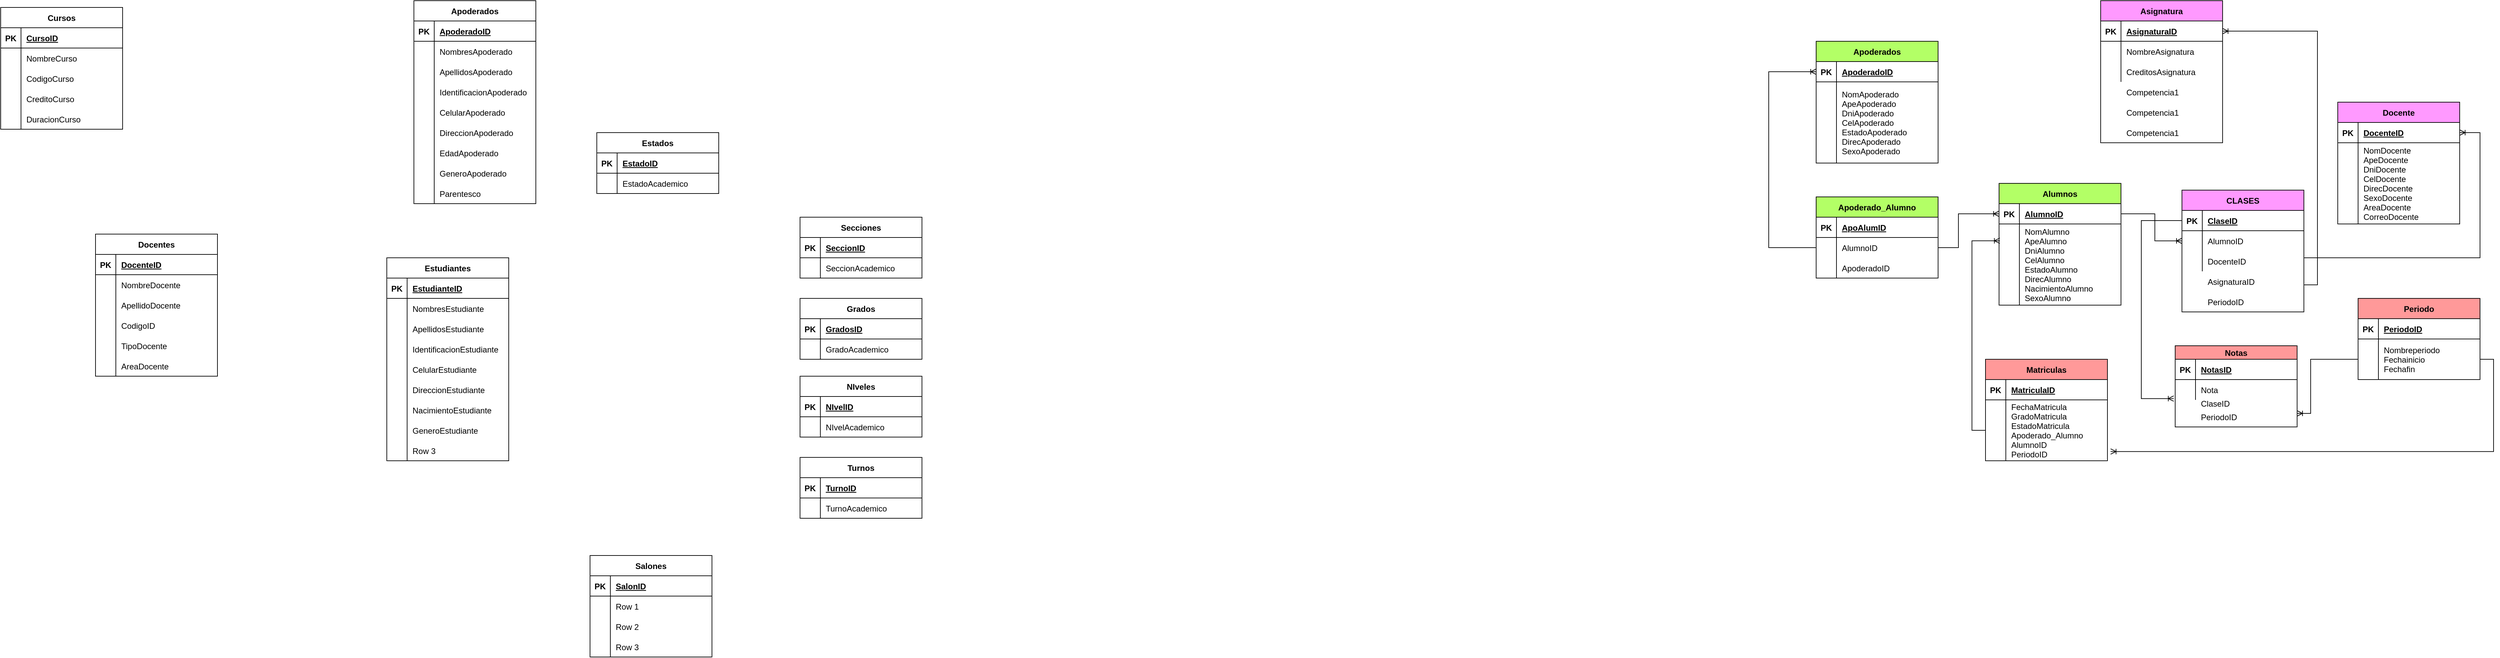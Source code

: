 <mxfile version="20.8.10" type="github">
  <diagram id="R2lEEEUBdFMjLlhIrx00" name="Page-1">
    <mxGraphModel dx="4224" dy="807" grid="1" gridSize="10" guides="1" tooltips="1" connect="1" arrows="1" fold="1" page="1" pageScale="1" pageWidth="850" pageHeight="1100" math="0" shadow="0" extFonts="Permanent Marker^https://fonts.googleapis.com/css?family=Permanent+Marker">
      <root>
        <mxCell id="0" />
        <mxCell id="1" parent="0" />
        <mxCell id="zGSExv_9MvZumv0m1h2l-204" value="Alumnos" style="shape=table;startSize=30;container=1;collapsible=1;childLayout=tableLayout;fixedRows=1;rowLines=0;fontStyle=1;align=center;resizeLast=1;fillColor=#B3FF66;" parent="1" vertex="1">
          <mxGeometry x="1080" y="810" width="180" height="180" as="geometry">
            <mxRectangle x="60" y="55" width="60" height="30" as="alternateBounds" />
          </mxGeometry>
        </mxCell>
        <mxCell id="zGSExv_9MvZumv0m1h2l-205" value="" style="shape=tableRow;horizontal=0;startSize=0;swimlaneHead=0;swimlaneBody=0;fillColor=none;collapsible=0;dropTarget=0;points=[[0,0.5],[1,0.5]];portConstraint=eastwest;top=0;left=0;right=0;bottom=1;" parent="zGSExv_9MvZumv0m1h2l-204" vertex="1">
          <mxGeometry y="30" width="180" height="30" as="geometry" />
        </mxCell>
        <mxCell id="zGSExv_9MvZumv0m1h2l-206" value="PK" style="shape=partialRectangle;connectable=0;fillColor=none;top=0;left=0;bottom=0;right=0;fontStyle=1;overflow=hidden;" parent="zGSExv_9MvZumv0m1h2l-205" vertex="1">
          <mxGeometry width="30" height="30" as="geometry">
            <mxRectangle width="30" height="30" as="alternateBounds" />
          </mxGeometry>
        </mxCell>
        <mxCell id="zGSExv_9MvZumv0m1h2l-207" value="AlumnoID" style="shape=partialRectangle;connectable=0;fillColor=none;top=0;left=0;bottom=0;right=0;align=left;spacingLeft=6;fontStyle=5;overflow=hidden;" parent="zGSExv_9MvZumv0m1h2l-205" vertex="1">
          <mxGeometry x="30" width="150" height="30" as="geometry">
            <mxRectangle width="150" height="30" as="alternateBounds" />
          </mxGeometry>
        </mxCell>
        <mxCell id="zGSExv_9MvZumv0m1h2l-208" value="" style="shape=tableRow;horizontal=0;startSize=0;swimlaneHead=0;swimlaneBody=0;fillColor=none;collapsible=0;dropTarget=0;points=[[0,0.5],[1,0.5]];portConstraint=eastwest;top=0;left=0;right=0;bottom=0;" parent="zGSExv_9MvZumv0m1h2l-204" vertex="1">
          <mxGeometry y="60" width="180" height="120" as="geometry" />
        </mxCell>
        <mxCell id="zGSExv_9MvZumv0m1h2l-209" value="" style="shape=partialRectangle;connectable=0;fillColor=none;top=0;left=0;bottom=0;right=0;editable=1;overflow=hidden;" parent="zGSExv_9MvZumv0m1h2l-208" vertex="1">
          <mxGeometry width="30" height="120" as="geometry">
            <mxRectangle width="30" height="120" as="alternateBounds" />
          </mxGeometry>
        </mxCell>
        <mxCell id="zGSExv_9MvZumv0m1h2l-210" value="NomAlumno&#xa;ApeAlumno&#xa;DniAlumno&#xa;CelAlumno&#xa;EstadoAlumno&#xa;DirecAlumno&#xa;NacimientoAlumno&#xa;SexoAlumno" style="shape=partialRectangle;connectable=0;fillColor=none;top=0;left=0;bottom=0;right=0;align=left;spacingLeft=6;overflow=hidden;" parent="zGSExv_9MvZumv0m1h2l-208" vertex="1">
          <mxGeometry x="30" width="150" height="120" as="geometry">
            <mxRectangle width="150" height="120" as="alternateBounds" />
          </mxGeometry>
        </mxCell>
        <mxCell id="zGSExv_9MvZumv0m1h2l-211" value="Apoderados" style="shape=table;startSize=30;container=1;collapsible=1;childLayout=tableLayout;fixedRows=1;rowLines=0;fontStyle=1;align=center;resizeLast=1;fillColor=#B3FF66;" parent="1" vertex="1">
          <mxGeometry x="810" y="600" width="180" height="180" as="geometry">
            <mxRectangle x="60" y="55" width="60" height="30" as="alternateBounds" />
          </mxGeometry>
        </mxCell>
        <mxCell id="zGSExv_9MvZumv0m1h2l-212" value="" style="shape=tableRow;horizontal=0;startSize=0;swimlaneHead=0;swimlaneBody=0;fillColor=none;collapsible=0;dropTarget=0;points=[[0,0.5],[1,0.5]];portConstraint=eastwest;top=0;left=0;right=0;bottom=1;" parent="zGSExv_9MvZumv0m1h2l-211" vertex="1">
          <mxGeometry y="30" width="180" height="30" as="geometry" />
        </mxCell>
        <mxCell id="zGSExv_9MvZumv0m1h2l-213" value="PK" style="shape=partialRectangle;connectable=0;fillColor=none;top=0;left=0;bottom=0;right=0;fontStyle=1;overflow=hidden;" parent="zGSExv_9MvZumv0m1h2l-212" vertex="1">
          <mxGeometry width="30" height="30" as="geometry">
            <mxRectangle width="30" height="30" as="alternateBounds" />
          </mxGeometry>
        </mxCell>
        <mxCell id="zGSExv_9MvZumv0m1h2l-214" value="ApoderadoID" style="shape=partialRectangle;connectable=0;fillColor=none;top=0;left=0;bottom=0;right=0;align=left;spacingLeft=6;fontStyle=5;overflow=hidden;" parent="zGSExv_9MvZumv0m1h2l-212" vertex="1">
          <mxGeometry x="30" width="150" height="30" as="geometry">
            <mxRectangle width="150" height="30" as="alternateBounds" />
          </mxGeometry>
        </mxCell>
        <mxCell id="zGSExv_9MvZumv0m1h2l-215" value="" style="shape=tableRow;horizontal=0;startSize=0;swimlaneHead=0;swimlaneBody=0;fillColor=none;collapsible=0;dropTarget=0;points=[[0,0.5],[1,0.5]];portConstraint=eastwest;top=0;left=0;right=0;bottom=0;" parent="zGSExv_9MvZumv0m1h2l-211" vertex="1">
          <mxGeometry y="60" width="180" height="120" as="geometry" />
        </mxCell>
        <mxCell id="zGSExv_9MvZumv0m1h2l-216" value="" style="shape=partialRectangle;connectable=0;fillColor=none;top=0;left=0;bottom=0;right=0;editable=1;overflow=hidden;" parent="zGSExv_9MvZumv0m1h2l-215" vertex="1">
          <mxGeometry width="30" height="120" as="geometry">
            <mxRectangle width="30" height="120" as="alternateBounds" />
          </mxGeometry>
        </mxCell>
        <mxCell id="zGSExv_9MvZumv0m1h2l-217" value="NomApoderado&#xa;ApeApoderado&#xa;DniApoderado&#xa;CelApoderado&#xa;EstadoApoderado&#xa;DirecApoderado&#xa;SexoApoderado" style="shape=partialRectangle;connectable=0;fillColor=none;top=0;left=0;bottom=0;right=0;align=left;spacingLeft=6;overflow=hidden;" parent="zGSExv_9MvZumv0m1h2l-215" vertex="1">
          <mxGeometry x="30" width="150" height="120" as="geometry">
            <mxRectangle width="150" height="120" as="alternateBounds" />
          </mxGeometry>
        </mxCell>
        <mxCell id="zGSExv_9MvZumv0m1h2l-218" value="Docente" style="shape=table;startSize=30;container=1;collapsible=1;childLayout=tableLayout;fixedRows=1;rowLines=0;fontStyle=1;align=center;resizeLast=1;fillColor=#FF99FF;" parent="1" vertex="1">
          <mxGeometry x="1580" y="690" width="180" height="180" as="geometry">
            <mxRectangle x="60" y="55" width="60" height="30" as="alternateBounds" />
          </mxGeometry>
        </mxCell>
        <mxCell id="zGSExv_9MvZumv0m1h2l-219" value="" style="shape=tableRow;horizontal=0;startSize=0;swimlaneHead=0;swimlaneBody=0;fillColor=none;collapsible=0;dropTarget=0;points=[[0,0.5],[1,0.5]];portConstraint=eastwest;top=0;left=0;right=0;bottom=1;" parent="zGSExv_9MvZumv0m1h2l-218" vertex="1">
          <mxGeometry y="30" width="180" height="30" as="geometry" />
        </mxCell>
        <mxCell id="zGSExv_9MvZumv0m1h2l-220" value="PK" style="shape=partialRectangle;connectable=0;fillColor=none;top=0;left=0;bottom=0;right=0;fontStyle=1;overflow=hidden;" parent="zGSExv_9MvZumv0m1h2l-219" vertex="1">
          <mxGeometry width="30" height="30" as="geometry">
            <mxRectangle width="30" height="30" as="alternateBounds" />
          </mxGeometry>
        </mxCell>
        <mxCell id="zGSExv_9MvZumv0m1h2l-221" value="DocenteID" style="shape=partialRectangle;connectable=0;fillColor=none;top=0;left=0;bottom=0;right=0;align=left;spacingLeft=6;fontStyle=5;overflow=hidden;" parent="zGSExv_9MvZumv0m1h2l-219" vertex="1">
          <mxGeometry x="30" width="150" height="30" as="geometry">
            <mxRectangle width="150" height="30" as="alternateBounds" />
          </mxGeometry>
        </mxCell>
        <mxCell id="zGSExv_9MvZumv0m1h2l-222" value="" style="shape=tableRow;horizontal=0;startSize=0;swimlaneHead=0;swimlaneBody=0;fillColor=none;collapsible=0;dropTarget=0;points=[[0,0.5],[1,0.5]];portConstraint=eastwest;top=0;left=0;right=0;bottom=0;" parent="zGSExv_9MvZumv0m1h2l-218" vertex="1">
          <mxGeometry y="60" width="180" height="120" as="geometry" />
        </mxCell>
        <mxCell id="zGSExv_9MvZumv0m1h2l-223" value="" style="shape=partialRectangle;connectable=0;fillColor=none;top=0;left=0;bottom=0;right=0;editable=1;overflow=hidden;" parent="zGSExv_9MvZumv0m1h2l-222" vertex="1">
          <mxGeometry width="30" height="120" as="geometry">
            <mxRectangle width="30" height="120" as="alternateBounds" />
          </mxGeometry>
        </mxCell>
        <mxCell id="zGSExv_9MvZumv0m1h2l-224" value="NomDocente&#xa;ApeDocente&#xa;DniDocente&#xa;CelDocente&#xa;DirecDocente&#xa;SexoDocente&#xa;AreaDocente&#xa;CorreoDocente" style="shape=partialRectangle;connectable=0;fillColor=none;top=0;left=0;bottom=0;right=0;align=left;spacingLeft=6;overflow=hidden;" parent="zGSExv_9MvZumv0m1h2l-222" vertex="1">
          <mxGeometry x="30" width="150" height="120" as="geometry">
            <mxRectangle width="150" height="120" as="alternateBounds" />
          </mxGeometry>
        </mxCell>
        <mxCell id="zGSExv_9MvZumv0m1h2l-225" value="Asignatura" style="shape=table;startSize=30;container=1;collapsible=1;childLayout=tableLayout;fixedRows=1;rowLines=0;fontStyle=1;align=center;resizeLast=1;shadow=0;fillColor=#FF99FF;" parent="1" vertex="1">
          <mxGeometry x="1230" y="540" width="180" height="210" as="geometry" />
        </mxCell>
        <mxCell id="zGSExv_9MvZumv0m1h2l-226" value="" style="shape=tableRow;horizontal=0;startSize=0;swimlaneHead=0;swimlaneBody=0;fillColor=none;collapsible=0;dropTarget=0;points=[[0,0.5],[1,0.5]];portConstraint=eastwest;top=0;left=0;right=0;bottom=1;shadow=0;" parent="zGSExv_9MvZumv0m1h2l-225" vertex="1">
          <mxGeometry y="30" width="180" height="30" as="geometry" />
        </mxCell>
        <mxCell id="zGSExv_9MvZumv0m1h2l-227" value="PK" style="shape=partialRectangle;connectable=0;fillColor=none;top=0;left=0;bottom=0;right=0;fontStyle=1;overflow=hidden;shadow=0;" parent="zGSExv_9MvZumv0m1h2l-226" vertex="1">
          <mxGeometry width="30" height="30" as="geometry">
            <mxRectangle width="30" height="30" as="alternateBounds" />
          </mxGeometry>
        </mxCell>
        <mxCell id="zGSExv_9MvZumv0m1h2l-228" value="AsignaturaID" style="shape=partialRectangle;connectable=0;fillColor=none;top=0;left=0;bottom=0;right=0;align=left;spacingLeft=6;fontStyle=5;overflow=hidden;shadow=0;" parent="zGSExv_9MvZumv0m1h2l-226" vertex="1">
          <mxGeometry x="30" width="150" height="30" as="geometry">
            <mxRectangle width="150" height="30" as="alternateBounds" />
          </mxGeometry>
        </mxCell>
        <mxCell id="zGSExv_9MvZumv0m1h2l-229" value="" style="shape=tableRow;horizontal=0;startSize=0;swimlaneHead=0;swimlaneBody=0;fillColor=none;collapsible=0;dropTarget=0;points=[[0,0.5],[1,0.5]];portConstraint=eastwest;top=0;left=0;right=0;bottom=0;shadow=0;" parent="zGSExv_9MvZumv0m1h2l-225" vertex="1">
          <mxGeometry y="60" width="180" height="30" as="geometry" />
        </mxCell>
        <mxCell id="zGSExv_9MvZumv0m1h2l-230" value="" style="shape=partialRectangle;connectable=0;fillColor=none;top=0;left=0;bottom=0;right=0;editable=1;overflow=hidden;shadow=0;" parent="zGSExv_9MvZumv0m1h2l-229" vertex="1">
          <mxGeometry width="30" height="30" as="geometry">
            <mxRectangle width="30" height="30" as="alternateBounds" />
          </mxGeometry>
        </mxCell>
        <mxCell id="zGSExv_9MvZumv0m1h2l-231" value="NombreAsignatura" style="shape=partialRectangle;connectable=0;fillColor=none;top=0;left=0;bottom=0;right=0;align=left;spacingLeft=6;overflow=hidden;shadow=0;" parent="zGSExv_9MvZumv0m1h2l-229" vertex="1">
          <mxGeometry x="30" width="150" height="30" as="geometry">
            <mxRectangle width="150" height="30" as="alternateBounds" />
          </mxGeometry>
        </mxCell>
        <mxCell id="zGSExv_9MvZumv0m1h2l-232" value="" style="shape=tableRow;horizontal=0;startSize=0;swimlaneHead=0;swimlaneBody=0;fillColor=none;collapsible=0;dropTarget=0;points=[[0,0.5],[1,0.5]];portConstraint=eastwest;top=0;left=0;right=0;bottom=0;shadow=0;" parent="zGSExv_9MvZumv0m1h2l-225" vertex="1">
          <mxGeometry y="90" width="180" height="30" as="geometry" />
        </mxCell>
        <mxCell id="zGSExv_9MvZumv0m1h2l-233" value="" style="shape=partialRectangle;connectable=0;fillColor=none;top=0;left=0;bottom=0;right=0;editable=1;overflow=hidden;shadow=0;" parent="zGSExv_9MvZumv0m1h2l-232" vertex="1">
          <mxGeometry width="30" height="30" as="geometry">
            <mxRectangle width="30" height="30" as="alternateBounds" />
          </mxGeometry>
        </mxCell>
        <mxCell id="zGSExv_9MvZumv0m1h2l-234" value="CreditosAsignatura" style="shape=partialRectangle;connectable=0;fillColor=none;top=0;left=0;bottom=0;right=0;align=left;spacingLeft=6;overflow=hidden;shadow=0;" parent="zGSExv_9MvZumv0m1h2l-232" vertex="1">
          <mxGeometry x="30" width="150" height="30" as="geometry">
            <mxRectangle width="150" height="30" as="alternateBounds" />
          </mxGeometry>
        </mxCell>
        <mxCell id="zGSExv_9MvZumv0m1h2l-235" value="Matriculas" style="shape=table;startSize=30;container=1;collapsible=1;childLayout=tableLayout;fixedRows=1;rowLines=0;fontStyle=1;align=center;resizeLast=1;fillColor=#FF9999;" parent="1" vertex="1">
          <mxGeometry x="1060" y="1070" width="180" height="150" as="geometry">
            <mxRectangle x="60" y="55" width="60" height="30" as="alternateBounds" />
          </mxGeometry>
        </mxCell>
        <mxCell id="zGSExv_9MvZumv0m1h2l-236" value="" style="shape=tableRow;horizontal=0;startSize=0;swimlaneHead=0;swimlaneBody=0;fillColor=none;collapsible=0;dropTarget=0;points=[[0,0.5],[1,0.5]];portConstraint=eastwest;top=0;left=0;right=0;bottom=1;" parent="zGSExv_9MvZumv0m1h2l-235" vertex="1">
          <mxGeometry y="30" width="180" height="30" as="geometry" />
        </mxCell>
        <mxCell id="zGSExv_9MvZumv0m1h2l-237" value="PK" style="shape=partialRectangle;connectable=0;fillColor=none;top=0;left=0;bottom=0;right=0;fontStyle=1;overflow=hidden;" parent="zGSExv_9MvZumv0m1h2l-236" vertex="1">
          <mxGeometry width="30" height="30" as="geometry">
            <mxRectangle width="30" height="30" as="alternateBounds" />
          </mxGeometry>
        </mxCell>
        <mxCell id="zGSExv_9MvZumv0m1h2l-238" value="MatriculaID" style="shape=partialRectangle;connectable=0;fillColor=none;top=0;left=0;bottom=0;right=0;align=left;spacingLeft=6;fontStyle=5;overflow=hidden;" parent="zGSExv_9MvZumv0m1h2l-236" vertex="1">
          <mxGeometry x="30" width="150" height="30" as="geometry">
            <mxRectangle width="150" height="30" as="alternateBounds" />
          </mxGeometry>
        </mxCell>
        <mxCell id="zGSExv_9MvZumv0m1h2l-239" value="" style="shape=tableRow;horizontal=0;startSize=0;swimlaneHead=0;swimlaneBody=0;fillColor=none;collapsible=0;dropTarget=0;points=[[0,0.5],[1,0.5]];portConstraint=eastwest;top=0;left=0;right=0;bottom=0;" parent="zGSExv_9MvZumv0m1h2l-235" vertex="1">
          <mxGeometry y="60" width="180" height="90" as="geometry" />
        </mxCell>
        <mxCell id="zGSExv_9MvZumv0m1h2l-240" value="" style="shape=partialRectangle;connectable=0;fillColor=none;top=0;left=0;bottom=0;right=0;editable=1;overflow=hidden;" parent="zGSExv_9MvZumv0m1h2l-239" vertex="1">
          <mxGeometry width="30" height="90" as="geometry">
            <mxRectangle width="30" height="90" as="alternateBounds" />
          </mxGeometry>
        </mxCell>
        <mxCell id="zGSExv_9MvZumv0m1h2l-241" value="FechaMatricula&#xa;GradoMatricula&#xa;EstadoMatricula&#xa;Apoderado_Alumno&#xa;AlumnoID&#xa;PeriodoID" style="shape=partialRectangle;connectable=0;fillColor=none;top=0;left=0;bottom=0;right=0;align=left;spacingLeft=6;overflow=hidden;" parent="zGSExv_9MvZumv0m1h2l-239" vertex="1">
          <mxGeometry x="30" width="150" height="90" as="geometry">
            <mxRectangle width="150" height="90" as="alternateBounds" />
          </mxGeometry>
        </mxCell>
        <mxCell id="zGSExv_9MvZumv0m1h2l-254" value="CLASES" style="shape=table;startSize=30;container=1;collapsible=1;childLayout=tableLayout;fixedRows=1;rowLines=0;fontStyle=1;align=center;resizeLast=1;shadow=0;fillColor=#FF99FF;" parent="1" vertex="1">
          <mxGeometry x="1350" y="820" width="180" height="180" as="geometry" />
        </mxCell>
        <mxCell id="zGSExv_9MvZumv0m1h2l-255" value="" style="shape=tableRow;horizontal=0;startSize=0;swimlaneHead=0;swimlaneBody=0;fillColor=none;collapsible=0;dropTarget=0;points=[[0,0.5],[1,0.5]];portConstraint=eastwest;top=0;left=0;right=0;bottom=1;shadow=0;" parent="zGSExv_9MvZumv0m1h2l-254" vertex="1">
          <mxGeometry y="30" width="180" height="30" as="geometry" />
        </mxCell>
        <mxCell id="zGSExv_9MvZumv0m1h2l-256" value="PK" style="shape=partialRectangle;connectable=0;fillColor=none;top=0;left=0;bottom=0;right=0;fontStyle=1;overflow=hidden;shadow=0;" parent="zGSExv_9MvZumv0m1h2l-255" vertex="1">
          <mxGeometry width="30" height="30" as="geometry">
            <mxRectangle width="30" height="30" as="alternateBounds" />
          </mxGeometry>
        </mxCell>
        <mxCell id="zGSExv_9MvZumv0m1h2l-257" value="ClaseID" style="shape=partialRectangle;connectable=0;fillColor=none;top=0;left=0;bottom=0;right=0;align=left;spacingLeft=6;fontStyle=5;overflow=hidden;shadow=0;" parent="zGSExv_9MvZumv0m1h2l-255" vertex="1">
          <mxGeometry x="30" width="150" height="30" as="geometry">
            <mxRectangle width="150" height="30" as="alternateBounds" />
          </mxGeometry>
        </mxCell>
        <mxCell id="zGSExv_9MvZumv0m1h2l-258" value="" style="shape=tableRow;horizontal=0;startSize=0;swimlaneHead=0;swimlaneBody=0;fillColor=none;collapsible=0;dropTarget=0;points=[[0,0.5],[1,0.5]];portConstraint=eastwest;top=0;left=0;right=0;bottom=0;shadow=0;" parent="zGSExv_9MvZumv0m1h2l-254" vertex="1">
          <mxGeometry y="60" width="180" height="30" as="geometry" />
        </mxCell>
        <mxCell id="zGSExv_9MvZumv0m1h2l-259" value="" style="shape=partialRectangle;connectable=0;fillColor=none;top=0;left=0;bottom=0;right=0;editable=1;overflow=hidden;shadow=0;" parent="zGSExv_9MvZumv0m1h2l-258" vertex="1">
          <mxGeometry width="30" height="30" as="geometry">
            <mxRectangle width="30" height="30" as="alternateBounds" />
          </mxGeometry>
        </mxCell>
        <mxCell id="zGSExv_9MvZumv0m1h2l-260" value="AlumnoID" style="shape=partialRectangle;connectable=0;fillColor=none;top=0;left=0;bottom=0;right=0;align=left;spacingLeft=6;overflow=hidden;shadow=0;" parent="zGSExv_9MvZumv0m1h2l-258" vertex="1">
          <mxGeometry x="30" width="150" height="30" as="geometry">
            <mxRectangle width="150" height="30" as="alternateBounds" />
          </mxGeometry>
        </mxCell>
        <mxCell id="zGSExv_9MvZumv0m1h2l-261" value="" style="shape=tableRow;horizontal=0;startSize=0;swimlaneHead=0;swimlaneBody=0;fillColor=none;collapsible=0;dropTarget=0;points=[[0,0.5],[1,0.5]];portConstraint=eastwest;top=0;left=0;right=0;bottom=0;shadow=0;" parent="zGSExv_9MvZumv0m1h2l-254" vertex="1">
          <mxGeometry y="90" width="180" height="30" as="geometry" />
        </mxCell>
        <mxCell id="zGSExv_9MvZumv0m1h2l-262" value="" style="shape=partialRectangle;connectable=0;fillColor=none;top=0;left=0;bottom=0;right=0;editable=1;overflow=hidden;shadow=0;" parent="zGSExv_9MvZumv0m1h2l-261" vertex="1">
          <mxGeometry width="30" height="30" as="geometry">
            <mxRectangle width="30" height="30" as="alternateBounds" />
          </mxGeometry>
        </mxCell>
        <mxCell id="zGSExv_9MvZumv0m1h2l-263" value="" style="shape=partialRectangle;connectable=0;fillColor=none;top=0;left=0;bottom=0;right=0;align=left;spacingLeft=6;overflow=hidden;shadow=0;" parent="zGSExv_9MvZumv0m1h2l-261" vertex="1">
          <mxGeometry x="30" width="150" height="30" as="geometry">
            <mxRectangle width="150" height="30" as="alternateBounds" />
          </mxGeometry>
        </mxCell>
        <mxCell id="zGSExv_9MvZumv0m1h2l-266" value="Apoderado_Alumno" style="shape=table;startSize=30;container=1;collapsible=1;childLayout=tableLayout;fixedRows=1;rowLines=0;fontStyle=1;align=center;resizeLast=1;shadow=0;fillColor=#B3FF66;" parent="1" vertex="1">
          <mxGeometry x="810" y="830" width="180" height="120" as="geometry" />
        </mxCell>
        <mxCell id="zGSExv_9MvZumv0m1h2l-267" value="" style="shape=tableRow;horizontal=0;startSize=0;swimlaneHead=0;swimlaneBody=0;fillColor=none;collapsible=0;dropTarget=0;points=[[0,0.5],[1,0.5]];portConstraint=eastwest;top=0;left=0;right=0;bottom=1;shadow=0;" parent="zGSExv_9MvZumv0m1h2l-266" vertex="1">
          <mxGeometry y="30" width="180" height="30" as="geometry" />
        </mxCell>
        <mxCell id="zGSExv_9MvZumv0m1h2l-268" value="PK" style="shape=partialRectangle;connectable=0;fillColor=none;top=0;left=0;bottom=0;right=0;fontStyle=1;overflow=hidden;shadow=0;" parent="zGSExv_9MvZumv0m1h2l-267" vertex="1">
          <mxGeometry width="30" height="30" as="geometry">
            <mxRectangle width="30" height="30" as="alternateBounds" />
          </mxGeometry>
        </mxCell>
        <mxCell id="zGSExv_9MvZumv0m1h2l-269" value="ApoAlumID" style="shape=partialRectangle;connectable=0;fillColor=none;top=0;left=0;bottom=0;right=0;align=left;spacingLeft=6;fontStyle=5;overflow=hidden;shadow=0;" parent="zGSExv_9MvZumv0m1h2l-267" vertex="1">
          <mxGeometry x="30" width="150" height="30" as="geometry">
            <mxRectangle width="150" height="30" as="alternateBounds" />
          </mxGeometry>
        </mxCell>
        <mxCell id="zGSExv_9MvZumv0m1h2l-270" value="" style="shape=tableRow;horizontal=0;startSize=0;swimlaneHead=0;swimlaneBody=0;fillColor=none;collapsible=0;dropTarget=0;points=[[0,0.5],[1,0.5]];portConstraint=eastwest;top=0;left=0;right=0;bottom=0;shadow=0;" parent="zGSExv_9MvZumv0m1h2l-266" vertex="1">
          <mxGeometry y="60" width="180" height="30" as="geometry" />
        </mxCell>
        <mxCell id="zGSExv_9MvZumv0m1h2l-271" value="" style="shape=partialRectangle;connectable=0;fillColor=none;top=0;left=0;bottom=0;right=0;editable=1;overflow=hidden;shadow=0;" parent="zGSExv_9MvZumv0m1h2l-270" vertex="1">
          <mxGeometry width="30" height="30" as="geometry">
            <mxRectangle width="30" height="30" as="alternateBounds" />
          </mxGeometry>
        </mxCell>
        <mxCell id="zGSExv_9MvZumv0m1h2l-272" value="AlumnoID" style="shape=partialRectangle;connectable=0;fillColor=none;top=0;left=0;bottom=0;right=0;align=left;spacingLeft=6;overflow=hidden;shadow=0;" parent="zGSExv_9MvZumv0m1h2l-270" vertex="1">
          <mxGeometry x="30" width="150" height="30" as="geometry">
            <mxRectangle width="150" height="30" as="alternateBounds" />
          </mxGeometry>
        </mxCell>
        <mxCell id="zGSExv_9MvZumv0m1h2l-273" value="" style="shape=tableRow;horizontal=0;startSize=0;swimlaneHead=0;swimlaneBody=0;fillColor=none;collapsible=0;dropTarget=0;points=[[0,0.5],[1,0.5]];portConstraint=eastwest;top=0;left=0;right=0;bottom=0;shadow=0;" parent="zGSExv_9MvZumv0m1h2l-266" vertex="1">
          <mxGeometry y="90" width="180" height="30" as="geometry" />
        </mxCell>
        <mxCell id="zGSExv_9MvZumv0m1h2l-274" value="" style="shape=partialRectangle;connectable=0;fillColor=none;top=0;left=0;bottom=0;right=0;editable=1;overflow=hidden;shadow=0;" parent="zGSExv_9MvZumv0m1h2l-273" vertex="1">
          <mxGeometry width="30" height="30" as="geometry">
            <mxRectangle width="30" height="30" as="alternateBounds" />
          </mxGeometry>
        </mxCell>
        <mxCell id="zGSExv_9MvZumv0m1h2l-275" value="ApoderadoID" style="shape=partialRectangle;connectable=0;fillColor=none;top=0;left=0;bottom=0;right=0;align=left;spacingLeft=6;overflow=hidden;shadow=0;" parent="zGSExv_9MvZumv0m1h2l-273" vertex="1">
          <mxGeometry x="30" width="150" height="30" as="geometry">
            <mxRectangle width="150" height="30" as="alternateBounds" />
          </mxGeometry>
        </mxCell>
        <mxCell id="zGSExv_9MvZumv0m1h2l-296" value="Periodo" style="shape=table;startSize=30;container=1;collapsible=1;childLayout=tableLayout;fixedRows=1;rowLines=0;fontStyle=1;align=center;resizeLast=1;fillColor=#FF9999;" parent="1" vertex="1">
          <mxGeometry x="1610" y="980" width="180" height="120" as="geometry">
            <mxRectangle x="60" y="55" width="60" height="30" as="alternateBounds" />
          </mxGeometry>
        </mxCell>
        <mxCell id="zGSExv_9MvZumv0m1h2l-297" value="" style="shape=tableRow;horizontal=0;startSize=0;swimlaneHead=0;swimlaneBody=0;fillColor=none;collapsible=0;dropTarget=0;points=[[0,0.5],[1,0.5]];portConstraint=eastwest;top=0;left=0;right=0;bottom=1;" parent="zGSExv_9MvZumv0m1h2l-296" vertex="1">
          <mxGeometry y="30" width="180" height="30" as="geometry" />
        </mxCell>
        <mxCell id="zGSExv_9MvZumv0m1h2l-298" value="PK" style="shape=partialRectangle;connectable=0;fillColor=none;top=0;left=0;bottom=0;right=0;fontStyle=1;overflow=hidden;" parent="zGSExv_9MvZumv0m1h2l-297" vertex="1">
          <mxGeometry width="30" height="30" as="geometry">
            <mxRectangle width="30" height="30" as="alternateBounds" />
          </mxGeometry>
        </mxCell>
        <mxCell id="zGSExv_9MvZumv0m1h2l-299" value="PeriodoID" style="shape=partialRectangle;connectable=0;fillColor=none;top=0;left=0;bottom=0;right=0;align=left;spacingLeft=6;fontStyle=5;overflow=hidden;" parent="zGSExv_9MvZumv0m1h2l-297" vertex="1">
          <mxGeometry x="30" width="150" height="30" as="geometry">
            <mxRectangle width="150" height="30" as="alternateBounds" />
          </mxGeometry>
        </mxCell>
        <mxCell id="zGSExv_9MvZumv0m1h2l-300" value="" style="shape=tableRow;horizontal=0;startSize=0;swimlaneHead=0;swimlaneBody=0;fillColor=none;collapsible=0;dropTarget=0;points=[[0,0.5],[1,0.5]];portConstraint=eastwest;top=0;left=0;right=0;bottom=0;" parent="zGSExv_9MvZumv0m1h2l-296" vertex="1">
          <mxGeometry y="60" width="180" height="60" as="geometry" />
        </mxCell>
        <mxCell id="zGSExv_9MvZumv0m1h2l-301" value="" style="shape=partialRectangle;connectable=0;fillColor=none;top=0;left=0;bottom=0;right=0;editable=1;overflow=hidden;" parent="zGSExv_9MvZumv0m1h2l-300" vertex="1">
          <mxGeometry width="30" height="60" as="geometry">
            <mxRectangle width="30" height="60" as="alternateBounds" />
          </mxGeometry>
        </mxCell>
        <mxCell id="zGSExv_9MvZumv0m1h2l-302" value="Nombreperiodo&#xa;Fechainicio&#xa;Fechafin" style="shape=partialRectangle;connectable=0;fillColor=none;top=0;left=0;bottom=0;right=0;align=left;spacingLeft=6;overflow=hidden;" parent="zGSExv_9MvZumv0m1h2l-300" vertex="1">
          <mxGeometry x="30" width="150" height="60" as="geometry">
            <mxRectangle width="150" height="60" as="alternateBounds" />
          </mxGeometry>
        </mxCell>
        <mxCell id="zGSExv_9MvZumv0m1h2l-303" value="PeriodoID" style="shape=partialRectangle;connectable=0;fillColor=none;top=0;left=0;bottom=0;right=0;align=left;spacingLeft=6;overflow=hidden;shadow=0;" parent="1" vertex="1">
          <mxGeometry x="1380" y="970" width="150" height="30" as="geometry">
            <mxRectangle width="150" height="30" as="alternateBounds" />
          </mxGeometry>
        </mxCell>
        <mxCell id="zGSExv_9MvZumv0m1h2l-306" value="Notas" style="shape=table;startSize=20;container=1;collapsible=1;childLayout=tableLayout;fixedRows=1;rowLines=0;fontStyle=1;align=center;resizeLast=1;shadow=0;fillColor=#FF9999;" parent="1" vertex="1">
          <mxGeometry x="1340" y="1050" width="180" height="120" as="geometry" />
        </mxCell>
        <mxCell id="zGSExv_9MvZumv0m1h2l-307" value="" style="shape=tableRow;horizontal=0;startSize=0;swimlaneHead=0;swimlaneBody=0;fillColor=none;collapsible=0;dropTarget=0;points=[[0,0.5],[1,0.5]];portConstraint=eastwest;top=0;left=0;right=0;bottom=1;shadow=0;" parent="zGSExv_9MvZumv0m1h2l-306" vertex="1">
          <mxGeometry y="20" width="180" height="30" as="geometry" />
        </mxCell>
        <mxCell id="zGSExv_9MvZumv0m1h2l-308" value="PK" style="shape=partialRectangle;connectable=0;fillColor=none;top=0;left=0;bottom=0;right=0;fontStyle=1;overflow=hidden;shadow=0;" parent="zGSExv_9MvZumv0m1h2l-307" vertex="1">
          <mxGeometry width="30" height="30" as="geometry">
            <mxRectangle width="30" height="30" as="alternateBounds" />
          </mxGeometry>
        </mxCell>
        <mxCell id="zGSExv_9MvZumv0m1h2l-309" value="NotasID" style="shape=partialRectangle;connectable=0;fillColor=none;top=0;left=0;bottom=0;right=0;align=left;spacingLeft=6;fontStyle=5;overflow=hidden;shadow=0;" parent="zGSExv_9MvZumv0m1h2l-307" vertex="1">
          <mxGeometry x="30" width="150" height="30" as="geometry">
            <mxRectangle width="150" height="30" as="alternateBounds" />
          </mxGeometry>
        </mxCell>
        <mxCell id="zGSExv_9MvZumv0m1h2l-310" value="" style="shape=tableRow;horizontal=0;startSize=0;swimlaneHead=0;swimlaneBody=0;fillColor=none;collapsible=0;dropTarget=0;points=[[0,0.5],[1,0.5]];portConstraint=eastwest;top=0;left=0;right=0;bottom=0;shadow=0;" parent="zGSExv_9MvZumv0m1h2l-306" vertex="1">
          <mxGeometry y="50" width="180" height="30" as="geometry" />
        </mxCell>
        <mxCell id="zGSExv_9MvZumv0m1h2l-311" value="" style="shape=partialRectangle;connectable=0;fillColor=none;top=0;left=0;bottom=0;right=0;editable=1;overflow=hidden;shadow=0;" parent="zGSExv_9MvZumv0m1h2l-310" vertex="1">
          <mxGeometry width="30" height="30" as="geometry">
            <mxRectangle width="30" height="30" as="alternateBounds" />
          </mxGeometry>
        </mxCell>
        <mxCell id="zGSExv_9MvZumv0m1h2l-312" value="Nota" style="shape=partialRectangle;connectable=0;fillColor=none;top=0;left=0;bottom=0;right=0;align=left;spacingLeft=6;overflow=hidden;shadow=0;" parent="zGSExv_9MvZumv0m1h2l-310" vertex="1">
          <mxGeometry x="30" width="150" height="30" as="geometry">
            <mxRectangle width="150" height="30" as="alternateBounds" />
          </mxGeometry>
        </mxCell>
        <mxCell id="zGSExv_9MvZumv0m1h2l-313" value="PeriodoID" style="shape=partialRectangle;connectable=0;fillColor=none;top=0;left=0;bottom=0;right=0;align=left;spacingLeft=6;overflow=hidden;shadow=0;" parent="1" vertex="1">
          <mxGeometry x="1370" y="1140" width="150" height="30" as="geometry">
            <mxRectangle width="150" height="30" as="alternateBounds" />
          </mxGeometry>
        </mxCell>
        <mxCell id="zGSExv_9MvZumv0m1h2l-314" value="ClaseID" style="shape=partialRectangle;connectable=0;fillColor=none;top=0;left=0;bottom=0;right=0;align=left;spacingLeft=6;overflow=hidden;shadow=0;" parent="1" vertex="1">
          <mxGeometry x="1370" y="1120" width="150" height="30" as="geometry">
            <mxRectangle width="150" height="30" as="alternateBounds" />
          </mxGeometry>
        </mxCell>
        <mxCell id="bPDUowMH5lwB2NOrv165-1" value="DocenteID" style="shape=partialRectangle;connectable=0;fillColor=none;top=0;left=0;bottom=0;right=0;align=left;spacingLeft=6;overflow=hidden;shadow=0;" parent="1" vertex="1">
          <mxGeometry x="1380" y="910" width="150" height="30" as="geometry">
            <mxRectangle width="150" height="30" as="alternateBounds" />
          </mxGeometry>
        </mxCell>
        <mxCell id="bPDUowMH5lwB2NOrv165-2" value="AsignaturaID" style="shape=partialRectangle;connectable=0;fillColor=none;top=0;left=0;bottom=0;right=0;align=left;spacingLeft=6;overflow=hidden;shadow=0;" parent="1" vertex="1">
          <mxGeometry x="1380" y="940" width="150" height="30" as="geometry">
            <mxRectangle width="150" height="30" as="alternateBounds" />
          </mxGeometry>
        </mxCell>
        <mxCell id="bPDUowMH5lwB2NOrv165-4" value="Competencia1" style="shape=partialRectangle;connectable=0;fillColor=none;top=0;left=0;bottom=0;right=0;align=left;spacingLeft=6;overflow=hidden;shadow=0;" parent="1" vertex="1">
          <mxGeometry x="1260" y="660" width="150" height="30" as="geometry">
            <mxRectangle width="150" height="30" as="alternateBounds" />
          </mxGeometry>
        </mxCell>
        <mxCell id="bPDUowMH5lwB2NOrv165-5" value="Competencia1" style="shape=partialRectangle;connectable=0;fillColor=none;top=0;left=0;bottom=0;right=0;align=left;spacingLeft=6;overflow=hidden;shadow=0;" parent="1" vertex="1">
          <mxGeometry x="1260" y="690" width="150" height="30" as="geometry">
            <mxRectangle width="150" height="30" as="alternateBounds" />
          </mxGeometry>
        </mxCell>
        <mxCell id="bPDUowMH5lwB2NOrv165-6" value="Competencia1" style="shape=partialRectangle;connectable=0;fillColor=none;top=0;left=0;bottom=0;right=0;align=left;spacingLeft=6;overflow=hidden;shadow=0;" parent="1" vertex="1">
          <mxGeometry x="1260" y="720" width="150" height="30" as="geometry">
            <mxRectangle width="150" height="30" as="alternateBounds" />
          </mxGeometry>
        </mxCell>
        <mxCell id="bPDUowMH5lwB2NOrv165-8" value="" style="edgeStyle=elbowEdgeStyle;fontSize=12;html=1;endArrow=ERoneToMany;rounded=0;entryX=0;entryY=0.5;entryDx=0;entryDy=0;exitX=0;exitY=0.5;exitDx=0;exitDy=0;" parent="1" source="zGSExv_9MvZumv0m1h2l-270" target="zGSExv_9MvZumv0m1h2l-212" edge="1">
          <mxGeometry width="100" height="100" relative="1" as="geometry">
            <mxPoint x="710" y="900" as="sourcePoint" />
            <mxPoint x="810" y="800" as="targetPoint" />
            <Array as="points">
              <mxPoint x="740" y="780" />
            </Array>
          </mxGeometry>
        </mxCell>
        <mxCell id="bPDUowMH5lwB2NOrv165-9" value="" style="edgeStyle=elbowEdgeStyle;fontSize=12;html=1;endArrow=ERoneToMany;rounded=0;entryX=0;entryY=0.5;entryDx=0;entryDy=0;exitX=1;exitY=0.5;exitDx=0;exitDy=0;" parent="1" source="zGSExv_9MvZumv0m1h2l-270" target="zGSExv_9MvZumv0m1h2l-205" edge="1">
          <mxGeometry width="100" height="100" relative="1" as="geometry">
            <mxPoint x="1060" y="955" as="sourcePoint" />
            <mxPoint x="1060" y="800" as="targetPoint" />
            <Array as="points">
              <mxPoint x="1020" y="880" />
            </Array>
          </mxGeometry>
        </mxCell>
        <mxCell id="bPDUowMH5lwB2NOrv165-10" value="" style="edgeStyle=elbowEdgeStyle;fontSize=12;html=1;endArrow=ERoneToMany;rounded=0;entryX=1;entryY=0.5;entryDx=0;entryDy=0;" parent="1" target="zGSExv_9MvZumv0m1h2l-219" edge="1">
          <mxGeometry width="100" height="100" relative="1" as="geometry">
            <mxPoint x="1530" y="920" as="sourcePoint" />
            <mxPoint x="1650" y="780" as="targetPoint" />
            <Array as="points">
              <mxPoint x="1790" y="830" />
            </Array>
          </mxGeometry>
        </mxCell>
        <mxCell id="bPDUowMH5lwB2NOrv165-11" value="" style="edgeStyle=elbowEdgeStyle;fontSize=12;html=1;endArrow=ERoneToMany;rounded=0;entryX=1;entryY=0.5;entryDx=0;entryDy=0;" parent="1" target="zGSExv_9MvZumv0m1h2l-226" edge="1">
          <mxGeometry width="100" height="100" relative="1" as="geometry">
            <mxPoint x="1530" y="960" as="sourcePoint" />
            <mxPoint x="1670" y="615" as="targetPoint" />
            <Array as="points">
              <mxPoint x="1550" y="820" />
              <mxPoint x="1460" y="770" />
            </Array>
          </mxGeometry>
        </mxCell>
        <mxCell id="bPDUowMH5lwB2NOrv165-13" value="" style="edgeStyle=elbowEdgeStyle;fontSize=12;html=1;endArrow=ERoneToMany;rounded=0;entryX=0;entryY=0.5;entryDx=0;entryDy=0;exitX=1;exitY=0.5;exitDx=0;exitDy=0;" parent="1" source="zGSExv_9MvZumv0m1h2l-205" target="zGSExv_9MvZumv0m1h2l-258" edge="1">
          <mxGeometry width="100" height="100" relative="1" as="geometry">
            <mxPoint x="1220" y="950" as="sourcePoint" />
            <mxPoint x="1310" y="900" as="targetPoint" />
            <Array as="points">
              <mxPoint x="1310" y="840" />
            </Array>
          </mxGeometry>
        </mxCell>
        <mxCell id="bPDUowMH5lwB2NOrv165-14" value="" style="edgeStyle=elbowEdgeStyle;fontSize=12;html=1;endArrow=ERoneToMany;rounded=0;entryX=0.006;entryY=0.207;entryDx=0;entryDy=0;exitX=0;exitY=0.5;exitDx=0;exitDy=0;entryPerimeter=0;" parent="1" source="zGSExv_9MvZumv0m1h2l-239" target="zGSExv_9MvZumv0m1h2l-208" edge="1">
          <mxGeometry width="100" height="100" relative="1" as="geometry">
            <mxPoint x="930" y="1120" as="sourcePoint" />
            <mxPoint x="1020" y="1160" as="targetPoint" />
            <Array as="points">
              <mxPoint x="1040" y="1020" />
            </Array>
          </mxGeometry>
        </mxCell>
        <mxCell id="bPDUowMH5lwB2NOrv165-17" value="" style="edgeStyle=elbowEdgeStyle;fontSize=12;html=1;endArrow=ERoneToMany;rounded=0;entryX=-0.012;entryY=0.937;entryDx=0;entryDy=0;entryPerimeter=0;" parent="1" source="zGSExv_9MvZumv0m1h2l-255" target="zGSExv_9MvZumv0m1h2l-310" edge="1">
          <mxGeometry width="100" height="100" relative="1" as="geometry">
            <mxPoint x="1240" y="1125" as="sourcePoint" />
            <mxPoint x="1330" y="1165" as="targetPoint" />
            <Array as="points">
              <mxPoint x="1290" y="1110" />
            </Array>
          </mxGeometry>
        </mxCell>
        <mxCell id="bPDUowMH5lwB2NOrv165-26" value="" style="edgeStyle=elbowEdgeStyle;fontSize=12;html=1;endArrow=ERoneToMany;rounded=0;exitX=0;exitY=0.5;exitDx=0;exitDy=0;" parent="1" source="zGSExv_9MvZumv0m1h2l-300" edge="1">
          <mxGeometry width="100" height="100" relative="1" as="geometry">
            <mxPoint x="1600" y="1040" as="sourcePoint" />
            <mxPoint x="1520" y="1150" as="targetPoint" />
            <Array as="points">
              <mxPoint x="1540" y="1285" />
            </Array>
          </mxGeometry>
        </mxCell>
        <mxCell id="bPDUowMH5lwB2NOrv165-27" value="" style="edgeStyle=elbowEdgeStyle;fontSize=12;html=1;endArrow=ERoneToMany;rounded=0;entryX=1.026;entryY=0.848;entryDx=0;entryDy=0;entryPerimeter=0;" parent="1" target="zGSExv_9MvZumv0m1h2l-239" edge="1">
          <mxGeometry width="100" height="100" relative="1" as="geometry">
            <mxPoint x="1790" y="1070" as="sourcePoint" />
            <mxPoint x="1365" y="1300" as="targetPoint" />
            <Array as="points">
              <mxPoint x="1810" y="1130" />
              <mxPoint x="1810" y="1130" />
            </Array>
          </mxGeometry>
        </mxCell>
        <mxCell id="qCCdZ0DxWFLl7L9BPP2T-1" value="Estudiantes" style="shape=table;startSize=30;container=1;collapsible=1;childLayout=tableLayout;fixedRows=1;rowLines=0;fontStyle=1;align=center;resizeLast=1;" parent="1" vertex="1">
          <mxGeometry x="-1300" y="920" width="180" height="300" as="geometry">
            <mxRectangle x="-680" y="855" width="70" height="30" as="alternateBounds" />
          </mxGeometry>
        </mxCell>
        <mxCell id="qCCdZ0DxWFLl7L9BPP2T-2" value="" style="shape=tableRow;horizontal=0;startSize=0;swimlaneHead=0;swimlaneBody=0;fillColor=none;collapsible=0;dropTarget=0;points=[[0,0.5],[1,0.5]];portConstraint=eastwest;top=0;left=0;right=0;bottom=1;" parent="qCCdZ0DxWFLl7L9BPP2T-1" vertex="1">
          <mxGeometry y="30" width="180" height="30" as="geometry" />
        </mxCell>
        <mxCell id="qCCdZ0DxWFLl7L9BPP2T-3" value="PK" style="shape=partialRectangle;connectable=0;fillColor=none;top=0;left=0;bottom=0;right=0;fontStyle=1;overflow=hidden;" parent="qCCdZ0DxWFLl7L9BPP2T-2" vertex="1">
          <mxGeometry width="30" height="30" as="geometry">
            <mxRectangle width="30" height="30" as="alternateBounds" />
          </mxGeometry>
        </mxCell>
        <mxCell id="qCCdZ0DxWFLl7L9BPP2T-4" value="EstudianteID" style="shape=partialRectangle;connectable=0;fillColor=none;top=0;left=0;bottom=0;right=0;align=left;spacingLeft=6;fontStyle=5;overflow=hidden;" parent="qCCdZ0DxWFLl7L9BPP2T-2" vertex="1">
          <mxGeometry x="30" width="150" height="30" as="geometry">
            <mxRectangle width="150" height="30" as="alternateBounds" />
          </mxGeometry>
        </mxCell>
        <mxCell id="qCCdZ0DxWFLl7L9BPP2T-5" value="" style="shape=tableRow;horizontal=0;startSize=0;swimlaneHead=0;swimlaneBody=0;fillColor=none;collapsible=0;dropTarget=0;points=[[0,0.5],[1,0.5]];portConstraint=eastwest;top=0;left=0;right=0;bottom=0;" parent="qCCdZ0DxWFLl7L9BPP2T-1" vertex="1">
          <mxGeometry y="60" width="180" height="30" as="geometry" />
        </mxCell>
        <mxCell id="qCCdZ0DxWFLl7L9BPP2T-6" value="" style="shape=partialRectangle;connectable=0;fillColor=none;top=0;left=0;bottom=0;right=0;editable=1;overflow=hidden;" parent="qCCdZ0DxWFLl7L9BPP2T-5" vertex="1">
          <mxGeometry width="30" height="30" as="geometry">
            <mxRectangle width="30" height="30" as="alternateBounds" />
          </mxGeometry>
        </mxCell>
        <mxCell id="qCCdZ0DxWFLl7L9BPP2T-7" value="NombresEstudiante" style="shape=partialRectangle;connectable=0;fillColor=none;top=0;left=0;bottom=0;right=0;align=left;spacingLeft=6;overflow=hidden;" parent="qCCdZ0DxWFLl7L9BPP2T-5" vertex="1">
          <mxGeometry x="30" width="150" height="30" as="geometry">
            <mxRectangle width="150" height="30" as="alternateBounds" />
          </mxGeometry>
        </mxCell>
        <mxCell id="qCCdZ0DxWFLl7L9BPP2T-8" value="" style="shape=tableRow;horizontal=0;startSize=0;swimlaneHead=0;swimlaneBody=0;fillColor=none;collapsible=0;dropTarget=0;points=[[0,0.5],[1,0.5]];portConstraint=eastwest;top=0;left=0;right=0;bottom=0;" parent="qCCdZ0DxWFLl7L9BPP2T-1" vertex="1">
          <mxGeometry y="90" width="180" height="30" as="geometry" />
        </mxCell>
        <mxCell id="qCCdZ0DxWFLl7L9BPP2T-9" value="" style="shape=partialRectangle;connectable=0;fillColor=none;top=0;left=0;bottom=0;right=0;editable=1;overflow=hidden;" parent="qCCdZ0DxWFLl7L9BPP2T-8" vertex="1">
          <mxGeometry width="30" height="30" as="geometry">
            <mxRectangle width="30" height="30" as="alternateBounds" />
          </mxGeometry>
        </mxCell>
        <mxCell id="qCCdZ0DxWFLl7L9BPP2T-10" value="ApellidosEstudiante" style="shape=partialRectangle;connectable=0;fillColor=none;top=0;left=0;bottom=0;right=0;align=left;spacingLeft=6;overflow=hidden;" parent="qCCdZ0DxWFLl7L9BPP2T-8" vertex="1">
          <mxGeometry x="30" width="150" height="30" as="geometry">
            <mxRectangle width="150" height="30" as="alternateBounds" />
          </mxGeometry>
        </mxCell>
        <mxCell id="qCCdZ0DxWFLl7L9BPP2T-11" value="" style="shape=tableRow;horizontal=0;startSize=0;swimlaneHead=0;swimlaneBody=0;fillColor=none;collapsible=0;dropTarget=0;points=[[0,0.5],[1,0.5]];portConstraint=eastwest;top=0;left=0;right=0;bottom=0;" parent="qCCdZ0DxWFLl7L9BPP2T-1" vertex="1">
          <mxGeometry y="120" width="180" height="30" as="geometry" />
        </mxCell>
        <mxCell id="qCCdZ0DxWFLl7L9BPP2T-12" value="" style="shape=partialRectangle;connectable=0;fillColor=none;top=0;left=0;bottom=0;right=0;editable=1;overflow=hidden;" parent="qCCdZ0DxWFLl7L9BPP2T-11" vertex="1">
          <mxGeometry width="30" height="30" as="geometry">
            <mxRectangle width="30" height="30" as="alternateBounds" />
          </mxGeometry>
        </mxCell>
        <mxCell id="qCCdZ0DxWFLl7L9BPP2T-13" value="IdentificacionEstudiante" style="shape=partialRectangle;connectable=0;fillColor=none;top=0;left=0;bottom=0;right=0;align=left;spacingLeft=6;overflow=hidden;" parent="qCCdZ0DxWFLl7L9BPP2T-11" vertex="1">
          <mxGeometry x="30" width="150" height="30" as="geometry">
            <mxRectangle width="150" height="30" as="alternateBounds" />
          </mxGeometry>
        </mxCell>
        <mxCell id="qCCdZ0DxWFLl7L9BPP2T-14" value="" style="shape=tableRow;horizontal=0;startSize=0;swimlaneHead=0;swimlaneBody=0;fillColor=none;collapsible=0;dropTarget=0;points=[[0,0.5],[1,0.5]];portConstraint=eastwest;top=0;left=0;right=0;bottom=0;" parent="qCCdZ0DxWFLl7L9BPP2T-1" vertex="1">
          <mxGeometry y="150" width="180" height="30" as="geometry" />
        </mxCell>
        <mxCell id="qCCdZ0DxWFLl7L9BPP2T-15" value="" style="shape=partialRectangle;connectable=0;fillColor=none;top=0;left=0;bottom=0;right=0;editable=1;overflow=hidden;" parent="qCCdZ0DxWFLl7L9BPP2T-14" vertex="1">
          <mxGeometry width="30" height="30" as="geometry">
            <mxRectangle width="30" height="30" as="alternateBounds" />
          </mxGeometry>
        </mxCell>
        <mxCell id="qCCdZ0DxWFLl7L9BPP2T-16" value="CelularEstudiante" style="shape=partialRectangle;connectable=0;fillColor=none;top=0;left=0;bottom=0;right=0;align=left;spacingLeft=6;overflow=hidden;" parent="qCCdZ0DxWFLl7L9BPP2T-14" vertex="1">
          <mxGeometry x="30" width="150" height="30" as="geometry">
            <mxRectangle width="150" height="30" as="alternateBounds" />
          </mxGeometry>
        </mxCell>
        <mxCell id="qCCdZ0DxWFLl7L9BPP2T-33" value="" style="shape=tableRow;horizontal=0;startSize=0;swimlaneHead=0;swimlaneBody=0;fillColor=none;collapsible=0;dropTarget=0;points=[[0,0.5],[1,0.5]];portConstraint=eastwest;top=0;left=0;right=0;bottom=0;" parent="qCCdZ0DxWFLl7L9BPP2T-1" vertex="1">
          <mxGeometry y="180" width="180" height="30" as="geometry" />
        </mxCell>
        <mxCell id="qCCdZ0DxWFLl7L9BPP2T-34" value="" style="shape=partialRectangle;connectable=0;fillColor=none;top=0;left=0;bottom=0;right=0;editable=1;overflow=hidden;" parent="qCCdZ0DxWFLl7L9BPP2T-33" vertex="1">
          <mxGeometry width="30" height="30" as="geometry">
            <mxRectangle width="30" height="30" as="alternateBounds" />
          </mxGeometry>
        </mxCell>
        <mxCell id="qCCdZ0DxWFLl7L9BPP2T-35" value="DireccionEstudiante" style="shape=partialRectangle;connectable=0;fillColor=none;top=0;left=0;bottom=0;right=0;align=left;spacingLeft=6;overflow=hidden;" parent="qCCdZ0DxWFLl7L9BPP2T-33" vertex="1">
          <mxGeometry x="30" width="150" height="30" as="geometry">
            <mxRectangle width="150" height="30" as="alternateBounds" />
          </mxGeometry>
        </mxCell>
        <mxCell id="qCCdZ0DxWFLl7L9BPP2T-55" value="" style="shape=tableRow;horizontal=0;startSize=0;swimlaneHead=0;swimlaneBody=0;fillColor=none;collapsible=0;dropTarget=0;points=[[0,0.5],[1,0.5]];portConstraint=eastwest;top=0;left=0;right=0;bottom=0;" parent="qCCdZ0DxWFLl7L9BPP2T-1" vertex="1">
          <mxGeometry y="210" width="180" height="30" as="geometry" />
        </mxCell>
        <mxCell id="qCCdZ0DxWFLl7L9BPP2T-56" value="" style="shape=partialRectangle;connectable=0;fillColor=none;top=0;left=0;bottom=0;right=0;editable=1;overflow=hidden;" parent="qCCdZ0DxWFLl7L9BPP2T-55" vertex="1">
          <mxGeometry width="30" height="30" as="geometry">
            <mxRectangle width="30" height="30" as="alternateBounds" />
          </mxGeometry>
        </mxCell>
        <mxCell id="qCCdZ0DxWFLl7L9BPP2T-57" value="NacimientoEstudiante" style="shape=partialRectangle;connectable=0;fillColor=none;top=0;left=0;bottom=0;right=0;align=left;spacingLeft=6;overflow=hidden;" parent="qCCdZ0DxWFLl7L9BPP2T-55" vertex="1">
          <mxGeometry x="30" width="150" height="30" as="geometry">
            <mxRectangle width="150" height="30" as="alternateBounds" />
          </mxGeometry>
        </mxCell>
        <mxCell id="qCCdZ0DxWFLl7L9BPP2T-58" value="" style="shape=tableRow;horizontal=0;startSize=0;swimlaneHead=0;swimlaneBody=0;fillColor=none;collapsible=0;dropTarget=0;points=[[0,0.5],[1,0.5]];portConstraint=eastwest;top=0;left=0;right=0;bottom=0;" parent="qCCdZ0DxWFLl7L9BPP2T-1" vertex="1">
          <mxGeometry y="240" width="180" height="30" as="geometry" />
        </mxCell>
        <mxCell id="qCCdZ0DxWFLl7L9BPP2T-59" value="" style="shape=partialRectangle;connectable=0;fillColor=none;top=0;left=0;bottom=0;right=0;editable=1;overflow=hidden;" parent="qCCdZ0DxWFLl7L9BPP2T-58" vertex="1">
          <mxGeometry width="30" height="30" as="geometry">
            <mxRectangle width="30" height="30" as="alternateBounds" />
          </mxGeometry>
        </mxCell>
        <mxCell id="qCCdZ0DxWFLl7L9BPP2T-60" value="GeneroEstudiante" style="shape=partialRectangle;connectable=0;fillColor=none;top=0;left=0;bottom=0;right=0;align=left;spacingLeft=6;overflow=hidden;" parent="qCCdZ0DxWFLl7L9BPP2T-58" vertex="1">
          <mxGeometry x="30" width="150" height="30" as="geometry">
            <mxRectangle width="150" height="30" as="alternateBounds" />
          </mxGeometry>
        </mxCell>
        <mxCell id="qCCdZ0DxWFLl7L9BPP2T-61" value="" style="shape=tableRow;horizontal=0;startSize=0;swimlaneHead=0;swimlaneBody=0;fillColor=none;collapsible=0;dropTarget=0;points=[[0,0.5],[1,0.5]];portConstraint=eastwest;top=0;left=0;right=0;bottom=0;" parent="qCCdZ0DxWFLl7L9BPP2T-1" vertex="1">
          <mxGeometry y="270" width="180" height="30" as="geometry" />
        </mxCell>
        <mxCell id="qCCdZ0DxWFLl7L9BPP2T-62" value="" style="shape=partialRectangle;connectable=0;fillColor=none;top=0;left=0;bottom=0;right=0;editable=1;overflow=hidden;" parent="qCCdZ0DxWFLl7L9BPP2T-61" vertex="1">
          <mxGeometry width="30" height="30" as="geometry">
            <mxRectangle width="30" height="30" as="alternateBounds" />
          </mxGeometry>
        </mxCell>
        <mxCell id="qCCdZ0DxWFLl7L9BPP2T-63" value="Row 3" style="shape=partialRectangle;connectable=0;fillColor=none;top=0;left=0;bottom=0;right=0;align=left;spacingLeft=6;overflow=hidden;" parent="qCCdZ0DxWFLl7L9BPP2T-61" vertex="1">
          <mxGeometry x="30" width="150" height="30" as="geometry">
            <mxRectangle width="150" height="30" as="alternateBounds" />
          </mxGeometry>
        </mxCell>
        <mxCell id="L6Cm4SkfkLYN_JUkbGIC-1" value="Apoderados" style="shape=table;startSize=30;container=1;collapsible=1;childLayout=tableLayout;fixedRows=1;rowLines=0;fontStyle=1;align=center;resizeLast=1;" parent="1" vertex="1">
          <mxGeometry x="-1260" y="540" width="180" height="300" as="geometry">
            <mxRectangle x="-1610" y="500" width="70" height="30" as="alternateBounds" />
          </mxGeometry>
        </mxCell>
        <mxCell id="L6Cm4SkfkLYN_JUkbGIC-2" value="" style="shape=tableRow;horizontal=0;startSize=0;swimlaneHead=0;swimlaneBody=0;fillColor=none;collapsible=0;dropTarget=0;points=[[0,0.5],[1,0.5]];portConstraint=eastwest;top=0;left=0;right=0;bottom=1;" parent="L6Cm4SkfkLYN_JUkbGIC-1" vertex="1">
          <mxGeometry y="30" width="180" height="30" as="geometry" />
        </mxCell>
        <mxCell id="L6Cm4SkfkLYN_JUkbGIC-3" value="PK" style="shape=partialRectangle;connectable=0;fillColor=none;top=0;left=0;bottom=0;right=0;fontStyle=1;overflow=hidden;" parent="L6Cm4SkfkLYN_JUkbGIC-2" vertex="1">
          <mxGeometry width="30" height="30" as="geometry">
            <mxRectangle width="30" height="30" as="alternateBounds" />
          </mxGeometry>
        </mxCell>
        <mxCell id="L6Cm4SkfkLYN_JUkbGIC-4" value="ApoderadoID" style="shape=partialRectangle;connectable=0;fillColor=none;top=0;left=0;bottom=0;right=0;align=left;spacingLeft=6;fontStyle=5;overflow=hidden;" parent="L6Cm4SkfkLYN_JUkbGIC-2" vertex="1">
          <mxGeometry x="30" width="150" height="30" as="geometry">
            <mxRectangle width="150" height="30" as="alternateBounds" />
          </mxGeometry>
        </mxCell>
        <mxCell id="L6Cm4SkfkLYN_JUkbGIC-5" value="" style="shape=tableRow;horizontal=0;startSize=0;swimlaneHead=0;swimlaneBody=0;fillColor=none;collapsible=0;dropTarget=0;points=[[0,0.5],[1,0.5]];portConstraint=eastwest;top=0;left=0;right=0;bottom=0;" parent="L6Cm4SkfkLYN_JUkbGIC-1" vertex="1">
          <mxGeometry y="60" width="180" height="30" as="geometry" />
        </mxCell>
        <mxCell id="L6Cm4SkfkLYN_JUkbGIC-6" value="" style="shape=partialRectangle;connectable=0;fillColor=none;top=0;left=0;bottom=0;right=0;editable=1;overflow=hidden;" parent="L6Cm4SkfkLYN_JUkbGIC-5" vertex="1">
          <mxGeometry width="30" height="30" as="geometry">
            <mxRectangle width="30" height="30" as="alternateBounds" />
          </mxGeometry>
        </mxCell>
        <mxCell id="L6Cm4SkfkLYN_JUkbGIC-7" value="NombresApoderado" style="shape=partialRectangle;connectable=0;fillColor=none;top=0;left=0;bottom=0;right=0;align=left;spacingLeft=6;overflow=hidden;" parent="L6Cm4SkfkLYN_JUkbGIC-5" vertex="1">
          <mxGeometry x="30" width="150" height="30" as="geometry">
            <mxRectangle width="150" height="30" as="alternateBounds" />
          </mxGeometry>
        </mxCell>
        <mxCell id="L6Cm4SkfkLYN_JUkbGIC-8" value="" style="shape=tableRow;horizontal=0;startSize=0;swimlaneHead=0;swimlaneBody=0;fillColor=none;collapsible=0;dropTarget=0;points=[[0,0.5],[1,0.5]];portConstraint=eastwest;top=0;left=0;right=0;bottom=0;" parent="L6Cm4SkfkLYN_JUkbGIC-1" vertex="1">
          <mxGeometry y="90" width="180" height="30" as="geometry" />
        </mxCell>
        <mxCell id="L6Cm4SkfkLYN_JUkbGIC-9" value="" style="shape=partialRectangle;connectable=0;fillColor=none;top=0;left=0;bottom=0;right=0;editable=1;overflow=hidden;" parent="L6Cm4SkfkLYN_JUkbGIC-8" vertex="1">
          <mxGeometry width="30" height="30" as="geometry">
            <mxRectangle width="30" height="30" as="alternateBounds" />
          </mxGeometry>
        </mxCell>
        <mxCell id="L6Cm4SkfkLYN_JUkbGIC-10" value="ApellidosApoderado" style="shape=partialRectangle;connectable=0;fillColor=none;top=0;left=0;bottom=0;right=0;align=left;spacingLeft=6;overflow=hidden;" parent="L6Cm4SkfkLYN_JUkbGIC-8" vertex="1">
          <mxGeometry x="30" width="150" height="30" as="geometry">
            <mxRectangle width="150" height="30" as="alternateBounds" />
          </mxGeometry>
        </mxCell>
        <mxCell id="L6Cm4SkfkLYN_JUkbGIC-11" value="" style="shape=tableRow;horizontal=0;startSize=0;swimlaneHead=0;swimlaneBody=0;fillColor=none;collapsible=0;dropTarget=0;points=[[0,0.5],[1,0.5]];portConstraint=eastwest;top=0;left=0;right=0;bottom=0;" parent="L6Cm4SkfkLYN_JUkbGIC-1" vertex="1">
          <mxGeometry y="120" width="180" height="30" as="geometry" />
        </mxCell>
        <mxCell id="L6Cm4SkfkLYN_JUkbGIC-12" value="" style="shape=partialRectangle;connectable=0;fillColor=none;top=0;left=0;bottom=0;right=0;editable=1;overflow=hidden;" parent="L6Cm4SkfkLYN_JUkbGIC-11" vertex="1">
          <mxGeometry width="30" height="30" as="geometry">
            <mxRectangle width="30" height="30" as="alternateBounds" />
          </mxGeometry>
        </mxCell>
        <mxCell id="L6Cm4SkfkLYN_JUkbGIC-13" value="IdentificacionApoderado" style="shape=partialRectangle;connectable=0;fillColor=none;top=0;left=0;bottom=0;right=0;align=left;spacingLeft=6;overflow=hidden;" parent="L6Cm4SkfkLYN_JUkbGIC-11" vertex="1">
          <mxGeometry x="30" width="150" height="30" as="geometry">
            <mxRectangle width="150" height="30" as="alternateBounds" />
          </mxGeometry>
        </mxCell>
        <mxCell id="L6Cm4SkfkLYN_JUkbGIC-14" value="" style="shape=tableRow;horizontal=0;startSize=0;swimlaneHead=0;swimlaneBody=0;fillColor=none;collapsible=0;dropTarget=0;points=[[0,0.5],[1,0.5]];portConstraint=eastwest;top=0;left=0;right=0;bottom=0;" parent="L6Cm4SkfkLYN_JUkbGIC-1" vertex="1">
          <mxGeometry y="150" width="180" height="30" as="geometry" />
        </mxCell>
        <mxCell id="L6Cm4SkfkLYN_JUkbGIC-15" value="" style="shape=partialRectangle;connectable=0;fillColor=none;top=0;left=0;bottom=0;right=0;editable=1;overflow=hidden;" parent="L6Cm4SkfkLYN_JUkbGIC-14" vertex="1">
          <mxGeometry width="30" height="30" as="geometry">
            <mxRectangle width="30" height="30" as="alternateBounds" />
          </mxGeometry>
        </mxCell>
        <mxCell id="L6Cm4SkfkLYN_JUkbGIC-16" value="CelularApoderado" style="shape=partialRectangle;connectable=0;fillColor=none;top=0;left=0;bottom=0;right=0;align=left;spacingLeft=6;overflow=hidden;" parent="L6Cm4SkfkLYN_JUkbGIC-14" vertex="1">
          <mxGeometry x="30" width="150" height="30" as="geometry">
            <mxRectangle width="150" height="30" as="alternateBounds" />
          </mxGeometry>
        </mxCell>
        <mxCell id="L6Cm4SkfkLYN_JUkbGIC-17" value="" style="shape=tableRow;horizontal=0;startSize=0;swimlaneHead=0;swimlaneBody=0;fillColor=none;collapsible=0;dropTarget=0;points=[[0,0.5],[1,0.5]];portConstraint=eastwest;top=0;left=0;right=0;bottom=0;" parent="L6Cm4SkfkLYN_JUkbGIC-1" vertex="1">
          <mxGeometry y="180" width="180" height="30" as="geometry" />
        </mxCell>
        <mxCell id="L6Cm4SkfkLYN_JUkbGIC-18" value="" style="shape=partialRectangle;connectable=0;fillColor=none;top=0;left=0;bottom=0;right=0;editable=1;overflow=hidden;" parent="L6Cm4SkfkLYN_JUkbGIC-17" vertex="1">
          <mxGeometry width="30" height="30" as="geometry">
            <mxRectangle width="30" height="30" as="alternateBounds" />
          </mxGeometry>
        </mxCell>
        <mxCell id="L6Cm4SkfkLYN_JUkbGIC-19" value="DireccionApoderado" style="shape=partialRectangle;connectable=0;fillColor=none;top=0;left=0;bottom=0;right=0;align=left;spacingLeft=6;overflow=hidden;" parent="L6Cm4SkfkLYN_JUkbGIC-17" vertex="1">
          <mxGeometry x="30" width="150" height="30" as="geometry">
            <mxRectangle width="150" height="30" as="alternateBounds" />
          </mxGeometry>
        </mxCell>
        <mxCell id="L6Cm4SkfkLYN_JUkbGIC-20" value="" style="shape=tableRow;horizontal=0;startSize=0;swimlaneHead=0;swimlaneBody=0;fillColor=none;collapsible=0;dropTarget=0;points=[[0,0.5],[1,0.5]];portConstraint=eastwest;top=0;left=0;right=0;bottom=0;" parent="L6Cm4SkfkLYN_JUkbGIC-1" vertex="1">
          <mxGeometry y="210" width="180" height="30" as="geometry" />
        </mxCell>
        <mxCell id="L6Cm4SkfkLYN_JUkbGIC-21" value="" style="shape=partialRectangle;connectable=0;fillColor=none;top=0;left=0;bottom=0;right=0;editable=1;overflow=hidden;" parent="L6Cm4SkfkLYN_JUkbGIC-20" vertex="1">
          <mxGeometry width="30" height="30" as="geometry">
            <mxRectangle width="30" height="30" as="alternateBounds" />
          </mxGeometry>
        </mxCell>
        <mxCell id="L6Cm4SkfkLYN_JUkbGIC-22" value="EdadApoderado" style="shape=partialRectangle;connectable=0;fillColor=none;top=0;left=0;bottom=0;right=0;align=left;spacingLeft=6;overflow=hidden;" parent="L6Cm4SkfkLYN_JUkbGIC-20" vertex="1">
          <mxGeometry x="30" width="150" height="30" as="geometry">
            <mxRectangle width="150" height="30" as="alternateBounds" />
          </mxGeometry>
        </mxCell>
        <mxCell id="L6Cm4SkfkLYN_JUkbGIC-23" value="" style="shape=tableRow;horizontal=0;startSize=0;swimlaneHead=0;swimlaneBody=0;fillColor=none;collapsible=0;dropTarget=0;points=[[0,0.5],[1,0.5]];portConstraint=eastwest;top=0;left=0;right=0;bottom=0;" parent="L6Cm4SkfkLYN_JUkbGIC-1" vertex="1">
          <mxGeometry y="240" width="180" height="30" as="geometry" />
        </mxCell>
        <mxCell id="L6Cm4SkfkLYN_JUkbGIC-24" value="" style="shape=partialRectangle;connectable=0;fillColor=none;top=0;left=0;bottom=0;right=0;editable=1;overflow=hidden;" parent="L6Cm4SkfkLYN_JUkbGIC-23" vertex="1">
          <mxGeometry width="30" height="30" as="geometry">
            <mxRectangle width="30" height="30" as="alternateBounds" />
          </mxGeometry>
        </mxCell>
        <mxCell id="L6Cm4SkfkLYN_JUkbGIC-25" value="GeneroApoderado" style="shape=partialRectangle;connectable=0;fillColor=none;top=0;left=0;bottom=0;right=0;align=left;spacingLeft=6;overflow=hidden;" parent="L6Cm4SkfkLYN_JUkbGIC-23" vertex="1">
          <mxGeometry x="30" width="150" height="30" as="geometry">
            <mxRectangle width="150" height="30" as="alternateBounds" />
          </mxGeometry>
        </mxCell>
        <mxCell id="L6Cm4SkfkLYN_JUkbGIC-26" value="" style="shape=tableRow;horizontal=0;startSize=0;swimlaneHead=0;swimlaneBody=0;fillColor=none;collapsible=0;dropTarget=0;points=[[0,0.5],[1,0.5]];portConstraint=eastwest;top=0;left=0;right=0;bottom=0;" parent="L6Cm4SkfkLYN_JUkbGIC-1" vertex="1">
          <mxGeometry y="270" width="180" height="30" as="geometry" />
        </mxCell>
        <mxCell id="L6Cm4SkfkLYN_JUkbGIC-27" value="" style="shape=partialRectangle;connectable=0;fillColor=none;top=0;left=0;bottom=0;right=0;editable=1;overflow=hidden;" parent="L6Cm4SkfkLYN_JUkbGIC-26" vertex="1">
          <mxGeometry width="30" height="30" as="geometry">
            <mxRectangle width="30" height="30" as="alternateBounds" />
          </mxGeometry>
        </mxCell>
        <mxCell id="L6Cm4SkfkLYN_JUkbGIC-28" value="Parentesco" style="shape=partialRectangle;connectable=0;fillColor=none;top=0;left=0;bottom=0;right=0;align=left;spacingLeft=6;overflow=hidden;" parent="L6Cm4SkfkLYN_JUkbGIC-26" vertex="1">
          <mxGeometry x="30" width="150" height="30" as="geometry">
            <mxRectangle width="150" height="30" as="alternateBounds" />
          </mxGeometry>
        </mxCell>
        <mxCell id="L6Cm4SkfkLYN_JUkbGIC-29" value="Cursos" style="shape=table;startSize=30;container=1;collapsible=1;childLayout=tableLayout;fixedRows=1;rowLines=0;fontStyle=1;align=center;resizeLast=1;" parent="1" vertex="1">
          <mxGeometry x="-1870" y="550" width="180" height="180" as="geometry">
            <mxRectangle x="-680" y="855" width="70" height="30" as="alternateBounds" />
          </mxGeometry>
        </mxCell>
        <mxCell id="L6Cm4SkfkLYN_JUkbGIC-30" value="" style="shape=tableRow;horizontal=0;startSize=0;swimlaneHead=0;swimlaneBody=0;fillColor=none;collapsible=0;dropTarget=0;points=[[0,0.5],[1,0.5]];portConstraint=eastwest;top=0;left=0;right=0;bottom=1;" parent="L6Cm4SkfkLYN_JUkbGIC-29" vertex="1">
          <mxGeometry y="30" width="180" height="30" as="geometry" />
        </mxCell>
        <mxCell id="L6Cm4SkfkLYN_JUkbGIC-31" value="PK" style="shape=partialRectangle;connectable=0;fillColor=none;top=0;left=0;bottom=0;right=0;fontStyle=1;overflow=hidden;" parent="L6Cm4SkfkLYN_JUkbGIC-30" vertex="1">
          <mxGeometry width="30" height="30" as="geometry">
            <mxRectangle width="30" height="30" as="alternateBounds" />
          </mxGeometry>
        </mxCell>
        <mxCell id="L6Cm4SkfkLYN_JUkbGIC-32" value="CursoID" style="shape=partialRectangle;connectable=0;fillColor=none;top=0;left=0;bottom=0;right=0;align=left;spacingLeft=6;fontStyle=5;overflow=hidden;" parent="L6Cm4SkfkLYN_JUkbGIC-30" vertex="1">
          <mxGeometry x="30" width="150" height="30" as="geometry">
            <mxRectangle width="150" height="30" as="alternateBounds" />
          </mxGeometry>
        </mxCell>
        <mxCell id="L6Cm4SkfkLYN_JUkbGIC-33" value="" style="shape=tableRow;horizontal=0;startSize=0;swimlaneHead=0;swimlaneBody=0;fillColor=none;collapsible=0;dropTarget=0;points=[[0,0.5],[1,0.5]];portConstraint=eastwest;top=0;left=0;right=0;bottom=0;" parent="L6Cm4SkfkLYN_JUkbGIC-29" vertex="1">
          <mxGeometry y="60" width="180" height="30" as="geometry" />
        </mxCell>
        <mxCell id="L6Cm4SkfkLYN_JUkbGIC-34" value="" style="shape=partialRectangle;connectable=0;fillColor=none;top=0;left=0;bottom=0;right=0;editable=1;overflow=hidden;" parent="L6Cm4SkfkLYN_JUkbGIC-33" vertex="1">
          <mxGeometry width="30" height="30" as="geometry">
            <mxRectangle width="30" height="30" as="alternateBounds" />
          </mxGeometry>
        </mxCell>
        <mxCell id="L6Cm4SkfkLYN_JUkbGIC-35" value="NombreCurso" style="shape=partialRectangle;connectable=0;fillColor=none;top=0;left=0;bottom=0;right=0;align=left;spacingLeft=6;overflow=hidden;" parent="L6Cm4SkfkLYN_JUkbGIC-33" vertex="1">
          <mxGeometry x="30" width="150" height="30" as="geometry">
            <mxRectangle width="150" height="30" as="alternateBounds" />
          </mxGeometry>
        </mxCell>
        <mxCell id="L6Cm4SkfkLYN_JUkbGIC-36" value="" style="shape=tableRow;horizontal=0;startSize=0;swimlaneHead=0;swimlaneBody=0;fillColor=none;collapsible=0;dropTarget=0;points=[[0,0.5],[1,0.5]];portConstraint=eastwest;top=0;left=0;right=0;bottom=0;" parent="L6Cm4SkfkLYN_JUkbGIC-29" vertex="1">
          <mxGeometry y="90" width="180" height="30" as="geometry" />
        </mxCell>
        <mxCell id="L6Cm4SkfkLYN_JUkbGIC-37" value="" style="shape=partialRectangle;connectable=0;fillColor=none;top=0;left=0;bottom=0;right=0;editable=1;overflow=hidden;" parent="L6Cm4SkfkLYN_JUkbGIC-36" vertex="1">
          <mxGeometry width="30" height="30" as="geometry">
            <mxRectangle width="30" height="30" as="alternateBounds" />
          </mxGeometry>
        </mxCell>
        <mxCell id="L6Cm4SkfkLYN_JUkbGIC-38" value="CodigoCurso" style="shape=partialRectangle;connectable=0;fillColor=none;top=0;left=0;bottom=0;right=0;align=left;spacingLeft=6;overflow=hidden;" parent="L6Cm4SkfkLYN_JUkbGIC-36" vertex="1">
          <mxGeometry x="30" width="150" height="30" as="geometry">
            <mxRectangle width="150" height="30" as="alternateBounds" />
          </mxGeometry>
        </mxCell>
        <mxCell id="L6Cm4SkfkLYN_JUkbGIC-39" value="" style="shape=tableRow;horizontal=0;startSize=0;swimlaneHead=0;swimlaneBody=0;fillColor=none;collapsible=0;dropTarget=0;points=[[0,0.5],[1,0.5]];portConstraint=eastwest;top=0;left=0;right=0;bottom=0;" parent="L6Cm4SkfkLYN_JUkbGIC-29" vertex="1">
          <mxGeometry y="120" width="180" height="30" as="geometry" />
        </mxCell>
        <mxCell id="L6Cm4SkfkLYN_JUkbGIC-40" value="" style="shape=partialRectangle;connectable=0;fillColor=none;top=0;left=0;bottom=0;right=0;editable=1;overflow=hidden;" parent="L6Cm4SkfkLYN_JUkbGIC-39" vertex="1">
          <mxGeometry width="30" height="30" as="geometry">
            <mxRectangle width="30" height="30" as="alternateBounds" />
          </mxGeometry>
        </mxCell>
        <mxCell id="L6Cm4SkfkLYN_JUkbGIC-41" value="CreditoCurso" style="shape=partialRectangle;connectable=0;fillColor=none;top=0;left=0;bottom=0;right=0;align=left;spacingLeft=6;overflow=hidden;" parent="L6Cm4SkfkLYN_JUkbGIC-39" vertex="1">
          <mxGeometry x="30" width="150" height="30" as="geometry">
            <mxRectangle width="150" height="30" as="alternateBounds" />
          </mxGeometry>
        </mxCell>
        <mxCell id="L6Cm4SkfkLYN_JUkbGIC-54" value="" style="shape=tableRow;horizontal=0;startSize=0;swimlaneHead=0;swimlaneBody=0;fillColor=none;collapsible=0;dropTarget=0;points=[[0,0.5],[1,0.5]];portConstraint=eastwest;top=0;left=0;right=0;bottom=0;" parent="L6Cm4SkfkLYN_JUkbGIC-29" vertex="1">
          <mxGeometry y="150" width="180" height="30" as="geometry" />
        </mxCell>
        <mxCell id="L6Cm4SkfkLYN_JUkbGIC-55" value="" style="shape=partialRectangle;connectable=0;fillColor=none;top=0;left=0;bottom=0;right=0;editable=1;overflow=hidden;" parent="L6Cm4SkfkLYN_JUkbGIC-54" vertex="1">
          <mxGeometry width="30" height="30" as="geometry">
            <mxRectangle width="30" height="30" as="alternateBounds" />
          </mxGeometry>
        </mxCell>
        <mxCell id="L6Cm4SkfkLYN_JUkbGIC-56" value="DuracionCurso" style="shape=partialRectangle;connectable=0;fillColor=none;top=0;left=0;bottom=0;right=0;align=left;spacingLeft=6;overflow=hidden;" parent="L6Cm4SkfkLYN_JUkbGIC-54" vertex="1">
          <mxGeometry x="30" width="150" height="30" as="geometry">
            <mxRectangle width="150" height="30" as="alternateBounds" />
          </mxGeometry>
        </mxCell>
        <mxCell id="L6Cm4SkfkLYN_JUkbGIC-57" value="Docentes" style="shape=table;startSize=30;container=1;collapsible=1;childLayout=tableLayout;fixedRows=1;rowLines=0;fontStyle=1;align=center;resizeLast=1;" parent="1" vertex="1">
          <mxGeometry x="-1730" y="885" width="180" height="210" as="geometry">
            <mxRectangle x="-680" y="855" width="70" height="30" as="alternateBounds" />
          </mxGeometry>
        </mxCell>
        <mxCell id="L6Cm4SkfkLYN_JUkbGIC-58" value="" style="shape=tableRow;horizontal=0;startSize=0;swimlaneHead=0;swimlaneBody=0;fillColor=none;collapsible=0;dropTarget=0;points=[[0,0.5],[1,0.5]];portConstraint=eastwest;top=0;left=0;right=0;bottom=1;" parent="L6Cm4SkfkLYN_JUkbGIC-57" vertex="1">
          <mxGeometry y="30" width="180" height="30" as="geometry" />
        </mxCell>
        <mxCell id="L6Cm4SkfkLYN_JUkbGIC-59" value="PK" style="shape=partialRectangle;connectable=0;fillColor=none;top=0;left=0;bottom=0;right=0;fontStyle=1;overflow=hidden;" parent="L6Cm4SkfkLYN_JUkbGIC-58" vertex="1">
          <mxGeometry width="30" height="30" as="geometry">
            <mxRectangle width="30" height="30" as="alternateBounds" />
          </mxGeometry>
        </mxCell>
        <mxCell id="L6Cm4SkfkLYN_JUkbGIC-60" value="DocenteID" style="shape=partialRectangle;connectable=0;fillColor=none;top=0;left=0;bottom=0;right=0;align=left;spacingLeft=6;fontStyle=5;overflow=hidden;" parent="L6Cm4SkfkLYN_JUkbGIC-58" vertex="1">
          <mxGeometry x="30" width="150" height="30" as="geometry">
            <mxRectangle width="150" height="30" as="alternateBounds" />
          </mxGeometry>
        </mxCell>
        <mxCell id="L6Cm4SkfkLYN_JUkbGIC-73" value="" style="shape=tableRow;horizontal=0;startSize=0;swimlaneHead=0;swimlaneBody=0;fillColor=none;collapsible=0;dropTarget=0;points=[[0,0.5],[1,0.5]];portConstraint=eastwest;top=0;left=0;right=0;bottom=0;" parent="L6Cm4SkfkLYN_JUkbGIC-57" vertex="1">
          <mxGeometry y="60" width="180" height="30" as="geometry" />
        </mxCell>
        <mxCell id="L6Cm4SkfkLYN_JUkbGIC-74" value="" style="shape=partialRectangle;connectable=0;fillColor=none;top=0;left=0;bottom=0;right=0;editable=1;overflow=hidden;" parent="L6Cm4SkfkLYN_JUkbGIC-73" vertex="1">
          <mxGeometry width="30" height="30" as="geometry">
            <mxRectangle width="30" height="30" as="alternateBounds" />
          </mxGeometry>
        </mxCell>
        <mxCell id="L6Cm4SkfkLYN_JUkbGIC-75" value="NombreDocente" style="shape=partialRectangle;connectable=0;fillColor=none;top=0;left=0;bottom=0;right=0;align=left;spacingLeft=6;overflow=hidden;" parent="L6Cm4SkfkLYN_JUkbGIC-73" vertex="1">
          <mxGeometry x="30" width="150" height="30" as="geometry">
            <mxRectangle width="150" height="30" as="alternateBounds" />
          </mxGeometry>
        </mxCell>
        <mxCell id="L6Cm4SkfkLYN_JUkbGIC-61" value="" style="shape=tableRow;horizontal=0;startSize=0;swimlaneHead=0;swimlaneBody=0;fillColor=none;collapsible=0;dropTarget=0;points=[[0,0.5],[1,0.5]];portConstraint=eastwest;top=0;left=0;right=0;bottom=0;" parent="L6Cm4SkfkLYN_JUkbGIC-57" vertex="1">
          <mxGeometry y="90" width="180" height="30" as="geometry" />
        </mxCell>
        <mxCell id="L6Cm4SkfkLYN_JUkbGIC-62" value="" style="shape=partialRectangle;connectable=0;fillColor=none;top=0;left=0;bottom=0;right=0;editable=1;overflow=hidden;" parent="L6Cm4SkfkLYN_JUkbGIC-61" vertex="1">
          <mxGeometry width="30" height="30" as="geometry">
            <mxRectangle width="30" height="30" as="alternateBounds" />
          </mxGeometry>
        </mxCell>
        <mxCell id="L6Cm4SkfkLYN_JUkbGIC-63" value="ApellidoDocente" style="shape=partialRectangle;connectable=0;fillColor=none;top=0;left=0;bottom=0;right=0;align=left;spacingLeft=6;overflow=hidden;" parent="L6Cm4SkfkLYN_JUkbGIC-61" vertex="1">
          <mxGeometry x="30" width="150" height="30" as="geometry">
            <mxRectangle width="150" height="30" as="alternateBounds" />
          </mxGeometry>
        </mxCell>
        <mxCell id="L6Cm4SkfkLYN_JUkbGIC-64" value="" style="shape=tableRow;horizontal=0;startSize=0;swimlaneHead=0;swimlaneBody=0;fillColor=none;collapsible=0;dropTarget=0;points=[[0,0.5],[1,0.5]];portConstraint=eastwest;top=0;left=0;right=0;bottom=0;" parent="L6Cm4SkfkLYN_JUkbGIC-57" vertex="1">
          <mxGeometry y="120" width="180" height="30" as="geometry" />
        </mxCell>
        <mxCell id="L6Cm4SkfkLYN_JUkbGIC-65" value="" style="shape=partialRectangle;connectable=0;fillColor=none;top=0;left=0;bottom=0;right=0;editable=1;overflow=hidden;" parent="L6Cm4SkfkLYN_JUkbGIC-64" vertex="1">
          <mxGeometry width="30" height="30" as="geometry">
            <mxRectangle width="30" height="30" as="alternateBounds" />
          </mxGeometry>
        </mxCell>
        <mxCell id="L6Cm4SkfkLYN_JUkbGIC-66" value="CodigoID" style="shape=partialRectangle;connectable=0;fillColor=none;top=0;left=0;bottom=0;right=0;align=left;spacingLeft=6;overflow=hidden;" parent="L6Cm4SkfkLYN_JUkbGIC-64" vertex="1">
          <mxGeometry x="30" width="150" height="30" as="geometry">
            <mxRectangle width="150" height="30" as="alternateBounds" />
          </mxGeometry>
        </mxCell>
        <mxCell id="L6Cm4SkfkLYN_JUkbGIC-67" value="" style="shape=tableRow;horizontal=0;startSize=0;swimlaneHead=0;swimlaneBody=0;fillColor=none;collapsible=0;dropTarget=0;points=[[0,0.5],[1,0.5]];portConstraint=eastwest;top=0;left=0;right=0;bottom=0;" parent="L6Cm4SkfkLYN_JUkbGIC-57" vertex="1">
          <mxGeometry y="150" width="180" height="30" as="geometry" />
        </mxCell>
        <mxCell id="L6Cm4SkfkLYN_JUkbGIC-68" value="" style="shape=partialRectangle;connectable=0;fillColor=none;top=0;left=0;bottom=0;right=0;editable=1;overflow=hidden;" parent="L6Cm4SkfkLYN_JUkbGIC-67" vertex="1">
          <mxGeometry width="30" height="30" as="geometry">
            <mxRectangle width="30" height="30" as="alternateBounds" />
          </mxGeometry>
        </mxCell>
        <mxCell id="L6Cm4SkfkLYN_JUkbGIC-69" value="TipoDocente" style="shape=partialRectangle;connectable=0;fillColor=none;top=0;left=0;bottom=0;right=0;align=left;spacingLeft=6;overflow=hidden;" parent="L6Cm4SkfkLYN_JUkbGIC-67" vertex="1">
          <mxGeometry x="30" width="150" height="30" as="geometry">
            <mxRectangle width="150" height="30" as="alternateBounds" />
          </mxGeometry>
        </mxCell>
        <mxCell id="L6Cm4SkfkLYN_JUkbGIC-76" value="" style="shape=tableRow;horizontal=0;startSize=0;swimlaneHead=0;swimlaneBody=0;fillColor=none;collapsible=0;dropTarget=0;points=[[0,0.5],[1,0.5]];portConstraint=eastwest;top=0;left=0;right=0;bottom=0;" parent="L6Cm4SkfkLYN_JUkbGIC-57" vertex="1">
          <mxGeometry y="180" width="180" height="30" as="geometry" />
        </mxCell>
        <mxCell id="L6Cm4SkfkLYN_JUkbGIC-77" value="" style="shape=partialRectangle;connectable=0;fillColor=none;top=0;left=0;bottom=0;right=0;editable=1;overflow=hidden;" parent="L6Cm4SkfkLYN_JUkbGIC-76" vertex="1">
          <mxGeometry width="30" height="30" as="geometry">
            <mxRectangle width="30" height="30" as="alternateBounds" />
          </mxGeometry>
        </mxCell>
        <mxCell id="L6Cm4SkfkLYN_JUkbGIC-78" value="AreaDocente" style="shape=partialRectangle;connectable=0;fillColor=none;top=0;left=0;bottom=0;right=0;align=left;spacingLeft=6;overflow=hidden;" parent="L6Cm4SkfkLYN_JUkbGIC-76" vertex="1">
          <mxGeometry x="30" width="150" height="30" as="geometry">
            <mxRectangle width="150" height="30" as="alternateBounds" />
          </mxGeometry>
        </mxCell>
        <mxCell id="nO40Am6TN8xbtxkjw8f_-1" value="Grados" style="shape=table;startSize=30;container=1;collapsible=1;childLayout=tableLayout;fixedRows=1;rowLines=0;fontStyle=1;align=center;resizeLast=1;" vertex="1" parent="1">
          <mxGeometry x="-690" y="980" width="180" height="90" as="geometry" />
        </mxCell>
        <mxCell id="nO40Am6TN8xbtxkjw8f_-2" value="" style="shape=tableRow;horizontal=0;startSize=0;swimlaneHead=0;swimlaneBody=0;fillColor=none;collapsible=0;dropTarget=0;points=[[0,0.5],[1,0.5]];portConstraint=eastwest;top=0;left=0;right=0;bottom=1;" vertex="1" parent="nO40Am6TN8xbtxkjw8f_-1">
          <mxGeometry y="30" width="180" height="30" as="geometry" />
        </mxCell>
        <mxCell id="nO40Am6TN8xbtxkjw8f_-3" value="PK" style="shape=partialRectangle;connectable=0;fillColor=none;top=0;left=0;bottom=0;right=0;fontStyle=1;overflow=hidden;" vertex="1" parent="nO40Am6TN8xbtxkjw8f_-2">
          <mxGeometry width="30" height="30" as="geometry">
            <mxRectangle width="30" height="30" as="alternateBounds" />
          </mxGeometry>
        </mxCell>
        <mxCell id="nO40Am6TN8xbtxkjw8f_-4" value="GradosID" style="shape=partialRectangle;connectable=0;fillColor=none;top=0;left=0;bottom=0;right=0;align=left;spacingLeft=6;fontStyle=5;overflow=hidden;" vertex="1" parent="nO40Am6TN8xbtxkjw8f_-2">
          <mxGeometry x="30" width="150" height="30" as="geometry">
            <mxRectangle width="150" height="30" as="alternateBounds" />
          </mxGeometry>
        </mxCell>
        <mxCell id="nO40Am6TN8xbtxkjw8f_-5" value="" style="shape=tableRow;horizontal=0;startSize=0;swimlaneHead=0;swimlaneBody=0;fillColor=none;collapsible=0;dropTarget=0;points=[[0,0.5],[1,0.5]];portConstraint=eastwest;top=0;left=0;right=0;bottom=0;" vertex="1" parent="nO40Am6TN8xbtxkjw8f_-1">
          <mxGeometry y="60" width="180" height="30" as="geometry" />
        </mxCell>
        <mxCell id="nO40Am6TN8xbtxkjw8f_-6" value="" style="shape=partialRectangle;connectable=0;fillColor=none;top=0;left=0;bottom=0;right=0;editable=1;overflow=hidden;" vertex="1" parent="nO40Am6TN8xbtxkjw8f_-5">
          <mxGeometry width="30" height="30" as="geometry">
            <mxRectangle width="30" height="30" as="alternateBounds" />
          </mxGeometry>
        </mxCell>
        <mxCell id="nO40Am6TN8xbtxkjw8f_-7" value="GradoAcademico" style="shape=partialRectangle;connectable=0;fillColor=none;top=0;left=0;bottom=0;right=0;align=left;spacingLeft=6;overflow=hidden;" vertex="1" parent="nO40Am6TN8xbtxkjw8f_-5">
          <mxGeometry x="30" width="150" height="30" as="geometry">
            <mxRectangle width="150" height="30" as="alternateBounds" />
          </mxGeometry>
        </mxCell>
        <mxCell id="nO40Am6TN8xbtxkjw8f_-14" value="NIveles" style="shape=table;startSize=30;container=1;collapsible=1;childLayout=tableLayout;fixedRows=1;rowLines=0;fontStyle=1;align=center;resizeLast=1;" vertex="1" parent="1">
          <mxGeometry x="-690" y="1095" width="180" height="90" as="geometry" />
        </mxCell>
        <mxCell id="nO40Am6TN8xbtxkjw8f_-15" value="" style="shape=tableRow;horizontal=0;startSize=0;swimlaneHead=0;swimlaneBody=0;fillColor=none;collapsible=0;dropTarget=0;points=[[0,0.5],[1,0.5]];portConstraint=eastwest;top=0;left=0;right=0;bottom=1;" vertex="1" parent="nO40Am6TN8xbtxkjw8f_-14">
          <mxGeometry y="30" width="180" height="30" as="geometry" />
        </mxCell>
        <mxCell id="nO40Am6TN8xbtxkjw8f_-16" value="PK" style="shape=partialRectangle;connectable=0;fillColor=none;top=0;left=0;bottom=0;right=0;fontStyle=1;overflow=hidden;" vertex="1" parent="nO40Am6TN8xbtxkjw8f_-15">
          <mxGeometry width="30" height="30" as="geometry">
            <mxRectangle width="30" height="30" as="alternateBounds" />
          </mxGeometry>
        </mxCell>
        <mxCell id="nO40Am6TN8xbtxkjw8f_-17" value="NIvelID" style="shape=partialRectangle;connectable=0;fillColor=none;top=0;left=0;bottom=0;right=0;align=left;spacingLeft=6;fontStyle=5;overflow=hidden;" vertex="1" parent="nO40Am6TN8xbtxkjw8f_-15">
          <mxGeometry x="30" width="150" height="30" as="geometry">
            <mxRectangle width="150" height="30" as="alternateBounds" />
          </mxGeometry>
        </mxCell>
        <mxCell id="nO40Am6TN8xbtxkjw8f_-18" value="" style="shape=tableRow;horizontal=0;startSize=0;swimlaneHead=0;swimlaneBody=0;fillColor=none;collapsible=0;dropTarget=0;points=[[0,0.5],[1,0.5]];portConstraint=eastwest;top=0;left=0;right=0;bottom=0;" vertex="1" parent="nO40Am6TN8xbtxkjw8f_-14">
          <mxGeometry y="60" width="180" height="30" as="geometry" />
        </mxCell>
        <mxCell id="nO40Am6TN8xbtxkjw8f_-19" value="" style="shape=partialRectangle;connectable=0;fillColor=none;top=0;left=0;bottom=0;right=0;editable=1;overflow=hidden;" vertex="1" parent="nO40Am6TN8xbtxkjw8f_-18">
          <mxGeometry width="30" height="30" as="geometry">
            <mxRectangle width="30" height="30" as="alternateBounds" />
          </mxGeometry>
        </mxCell>
        <mxCell id="nO40Am6TN8xbtxkjw8f_-20" value="NIvelAcademico" style="shape=partialRectangle;connectable=0;fillColor=none;top=0;left=0;bottom=0;right=0;align=left;spacingLeft=6;overflow=hidden;" vertex="1" parent="nO40Am6TN8xbtxkjw8f_-18">
          <mxGeometry x="30" width="150" height="30" as="geometry">
            <mxRectangle width="150" height="30" as="alternateBounds" />
          </mxGeometry>
        </mxCell>
        <mxCell id="nO40Am6TN8xbtxkjw8f_-21" value="Turnos" style="shape=table;startSize=30;container=1;collapsible=1;childLayout=tableLayout;fixedRows=1;rowLines=0;fontStyle=1;align=center;resizeLast=1;" vertex="1" parent="1">
          <mxGeometry x="-690" y="1215" width="180" height="90" as="geometry" />
        </mxCell>
        <mxCell id="nO40Am6TN8xbtxkjw8f_-22" value="" style="shape=tableRow;horizontal=0;startSize=0;swimlaneHead=0;swimlaneBody=0;fillColor=none;collapsible=0;dropTarget=0;points=[[0,0.5],[1,0.5]];portConstraint=eastwest;top=0;left=0;right=0;bottom=1;" vertex="1" parent="nO40Am6TN8xbtxkjw8f_-21">
          <mxGeometry y="30" width="180" height="30" as="geometry" />
        </mxCell>
        <mxCell id="nO40Am6TN8xbtxkjw8f_-23" value="PK" style="shape=partialRectangle;connectable=0;fillColor=none;top=0;left=0;bottom=0;right=0;fontStyle=1;overflow=hidden;" vertex="1" parent="nO40Am6TN8xbtxkjw8f_-22">
          <mxGeometry width="30" height="30" as="geometry">
            <mxRectangle width="30" height="30" as="alternateBounds" />
          </mxGeometry>
        </mxCell>
        <mxCell id="nO40Am6TN8xbtxkjw8f_-24" value="TurnoID" style="shape=partialRectangle;connectable=0;fillColor=none;top=0;left=0;bottom=0;right=0;align=left;spacingLeft=6;fontStyle=5;overflow=hidden;" vertex="1" parent="nO40Am6TN8xbtxkjw8f_-22">
          <mxGeometry x="30" width="150" height="30" as="geometry">
            <mxRectangle width="150" height="30" as="alternateBounds" />
          </mxGeometry>
        </mxCell>
        <mxCell id="nO40Am6TN8xbtxkjw8f_-25" value="" style="shape=tableRow;horizontal=0;startSize=0;swimlaneHead=0;swimlaneBody=0;fillColor=none;collapsible=0;dropTarget=0;points=[[0,0.5],[1,0.5]];portConstraint=eastwest;top=0;left=0;right=0;bottom=0;" vertex="1" parent="nO40Am6TN8xbtxkjw8f_-21">
          <mxGeometry y="60" width="180" height="30" as="geometry" />
        </mxCell>
        <mxCell id="nO40Am6TN8xbtxkjw8f_-26" value="" style="shape=partialRectangle;connectable=0;fillColor=none;top=0;left=0;bottom=0;right=0;editable=1;overflow=hidden;" vertex="1" parent="nO40Am6TN8xbtxkjw8f_-25">
          <mxGeometry width="30" height="30" as="geometry">
            <mxRectangle width="30" height="30" as="alternateBounds" />
          </mxGeometry>
        </mxCell>
        <mxCell id="nO40Am6TN8xbtxkjw8f_-27" value="TurnoAcademico" style="shape=partialRectangle;connectable=0;fillColor=none;top=0;left=0;bottom=0;right=0;align=left;spacingLeft=6;overflow=hidden;" vertex="1" parent="nO40Am6TN8xbtxkjw8f_-25">
          <mxGeometry x="30" width="150" height="30" as="geometry">
            <mxRectangle width="150" height="30" as="alternateBounds" />
          </mxGeometry>
        </mxCell>
        <mxCell id="nO40Am6TN8xbtxkjw8f_-28" value="Secciones" style="shape=table;startSize=30;container=1;collapsible=1;childLayout=tableLayout;fixedRows=1;rowLines=0;fontStyle=1;align=center;resizeLast=1;" vertex="1" parent="1">
          <mxGeometry x="-690" y="860" width="180" height="90" as="geometry" />
        </mxCell>
        <mxCell id="nO40Am6TN8xbtxkjw8f_-29" value="" style="shape=tableRow;horizontal=0;startSize=0;swimlaneHead=0;swimlaneBody=0;fillColor=none;collapsible=0;dropTarget=0;points=[[0,0.5],[1,0.5]];portConstraint=eastwest;top=0;left=0;right=0;bottom=1;" vertex="1" parent="nO40Am6TN8xbtxkjw8f_-28">
          <mxGeometry y="30" width="180" height="30" as="geometry" />
        </mxCell>
        <mxCell id="nO40Am6TN8xbtxkjw8f_-30" value="PK" style="shape=partialRectangle;connectable=0;fillColor=none;top=0;left=0;bottom=0;right=0;fontStyle=1;overflow=hidden;" vertex="1" parent="nO40Am6TN8xbtxkjw8f_-29">
          <mxGeometry width="30" height="30" as="geometry">
            <mxRectangle width="30" height="30" as="alternateBounds" />
          </mxGeometry>
        </mxCell>
        <mxCell id="nO40Am6TN8xbtxkjw8f_-31" value="SeccionID" style="shape=partialRectangle;connectable=0;fillColor=none;top=0;left=0;bottom=0;right=0;align=left;spacingLeft=6;fontStyle=5;overflow=hidden;" vertex="1" parent="nO40Am6TN8xbtxkjw8f_-29">
          <mxGeometry x="30" width="150" height="30" as="geometry">
            <mxRectangle width="150" height="30" as="alternateBounds" />
          </mxGeometry>
        </mxCell>
        <mxCell id="nO40Am6TN8xbtxkjw8f_-32" value="" style="shape=tableRow;horizontal=0;startSize=0;swimlaneHead=0;swimlaneBody=0;fillColor=none;collapsible=0;dropTarget=0;points=[[0,0.5],[1,0.5]];portConstraint=eastwest;top=0;left=0;right=0;bottom=0;" vertex="1" parent="nO40Am6TN8xbtxkjw8f_-28">
          <mxGeometry y="60" width="180" height="30" as="geometry" />
        </mxCell>
        <mxCell id="nO40Am6TN8xbtxkjw8f_-33" value="" style="shape=partialRectangle;connectable=0;fillColor=none;top=0;left=0;bottom=0;right=0;editable=1;overflow=hidden;" vertex="1" parent="nO40Am6TN8xbtxkjw8f_-32">
          <mxGeometry width="30" height="30" as="geometry">
            <mxRectangle width="30" height="30" as="alternateBounds" />
          </mxGeometry>
        </mxCell>
        <mxCell id="nO40Am6TN8xbtxkjw8f_-34" value="SeccionAcademico" style="shape=partialRectangle;connectable=0;fillColor=none;top=0;left=0;bottom=0;right=0;align=left;spacingLeft=6;overflow=hidden;" vertex="1" parent="nO40Am6TN8xbtxkjw8f_-32">
          <mxGeometry x="30" width="150" height="30" as="geometry">
            <mxRectangle width="150" height="30" as="alternateBounds" />
          </mxGeometry>
        </mxCell>
        <mxCell id="nO40Am6TN8xbtxkjw8f_-35" value="Salones" style="shape=table;startSize=30;container=1;collapsible=1;childLayout=tableLayout;fixedRows=1;rowLines=0;fontStyle=1;align=center;resizeLast=1;" vertex="1" parent="1">
          <mxGeometry x="-1000" y="1360" width="180" height="150" as="geometry" />
        </mxCell>
        <mxCell id="nO40Am6TN8xbtxkjw8f_-36" value="" style="shape=tableRow;horizontal=0;startSize=0;swimlaneHead=0;swimlaneBody=0;fillColor=none;collapsible=0;dropTarget=0;points=[[0,0.5],[1,0.5]];portConstraint=eastwest;top=0;left=0;right=0;bottom=1;" vertex="1" parent="nO40Am6TN8xbtxkjw8f_-35">
          <mxGeometry y="30" width="180" height="30" as="geometry" />
        </mxCell>
        <mxCell id="nO40Am6TN8xbtxkjw8f_-37" value="PK" style="shape=partialRectangle;connectable=0;fillColor=none;top=0;left=0;bottom=0;right=0;fontStyle=1;overflow=hidden;" vertex="1" parent="nO40Am6TN8xbtxkjw8f_-36">
          <mxGeometry width="30" height="30" as="geometry">
            <mxRectangle width="30" height="30" as="alternateBounds" />
          </mxGeometry>
        </mxCell>
        <mxCell id="nO40Am6TN8xbtxkjw8f_-38" value="SalonID" style="shape=partialRectangle;connectable=0;fillColor=none;top=0;left=0;bottom=0;right=0;align=left;spacingLeft=6;fontStyle=5;overflow=hidden;" vertex="1" parent="nO40Am6TN8xbtxkjw8f_-36">
          <mxGeometry x="30" width="150" height="30" as="geometry">
            <mxRectangle width="150" height="30" as="alternateBounds" />
          </mxGeometry>
        </mxCell>
        <mxCell id="nO40Am6TN8xbtxkjw8f_-39" value="" style="shape=tableRow;horizontal=0;startSize=0;swimlaneHead=0;swimlaneBody=0;fillColor=none;collapsible=0;dropTarget=0;points=[[0,0.5],[1,0.5]];portConstraint=eastwest;top=0;left=0;right=0;bottom=0;" vertex="1" parent="nO40Am6TN8xbtxkjw8f_-35">
          <mxGeometry y="60" width="180" height="30" as="geometry" />
        </mxCell>
        <mxCell id="nO40Am6TN8xbtxkjw8f_-40" value="" style="shape=partialRectangle;connectable=0;fillColor=none;top=0;left=0;bottom=0;right=0;editable=1;overflow=hidden;" vertex="1" parent="nO40Am6TN8xbtxkjw8f_-39">
          <mxGeometry width="30" height="30" as="geometry">
            <mxRectangle width="30" height="30" as="alternateBounds" />
          </mxGeometry>
        </mxCell>
        <mxCell id="nO40Am6TN8xbtxkjw8f_-41" value="Row 1" style="shape=partialRectangle;connectable=0;fillColor=none;top=0;left=0;bottom=0;right=0;align=left;spacingLeft=6;overflow=hidden;" vertex="1" parent="nO40Am6TN8xbtxkjw8f_-39">
          <mxGeometry x="30" width="150" height="30" as="geometry">
            <mxRectangle width="150" height="30" as="alternateBounds" />
          </mxGeometry>
        </mxCell>
        <mxCell id="nO40Am6TN8xbtxkjw8f_-42" value="" style="shape=tableRow;horizontal=0;startSize=0;swimlaneHead=0;swimlaneBody=0;fillColor=none;collapsible=0;dropTarget=0;points=[[0,0.5],[1,0.5]];portConstraint=eastwest;top=0;left=0;right=0;bottom=0;" vertex="1" parent="nO40Am6TN8xbtxkjw8f_-35">
          <mxGeometry y="90" width="180" height="30" as="geometry" />
        </mxCell>
        <mxCell id="nO40Am6TN8xbtxkjw8f_-43" value="" style="shape=partialRectangle;connectable=0;fillColor=none;top=0;left=0;bottom=0;right=0;editable=1;overflow=hidden;" vertex="1" parent="nO40Am6TN8xbtxkjw8f_-42">
          <mxGeometry width="30" height="30" as="geometry">
            <mxRectangle width="30" height="30" as="alternateBounds" />
          </mxGeometry>
        </mxCell>
        <mxCell id="nO40Am6TN8xbtxkjw8f_-44" value="Row 2" style="shape=partialRectangle;connectable=0;fillColor=none;top=0;left=0;bottom=0;right=0;align=left;spacingLeft=6;overflow=hidden;" vertex="1" parent="nO40Am6TN8xbtxkjw8f_-42">
          <mxGeometry x="30" width="150" height="30" as="geometry">
            <mxRectangle width="150" height="30" as="alternateBounds" />
          </mxGeometry>
        </mxCell>
        <mxCell id="nO40Am6TN8xbtxkjw8f_-45" value="" style="shape=tableRow;horizontal=0;startSize=0;swimlaneHead=0;swimlaneBody=0;fillColor=none;collapsible=0;dropTarget=0;points=[[0,0.5],[1,0.5]];portConstraint=eastwest;top=0;left=0;right=0;bottom=0;" vertex="1" parent="nO40Am6TN8xbtxkjw8f_-35">
          <mxGeometry y="120" width="180" height="30" as="geometry" />
        </mxCell>
        <mxCell id="nO40Am6TN8xbtxkjw8f_-46" value="" style="shape=partialRectangle;connectable=0;fillColor=none;top=0;left=0;bottom=0;right=0;editable=1;overflow=hidden;" vertex="1" parent="nO40Am6TN8xbtxkjw8f_-45">
          <mxGeometry width="30" height="30" as="geometry">
            <mxRectangle width="30" height="30" as="alternateBounds" />
          </mxGeometry>
        </mxCell>
        <mxCell id="nO40Am6TN8xbtxkjw8f_-47" value="Row 3" style="shape=partialRectangle;connectable=0;fillColor=none;top=0;left=0;bottom=0;right=0;align=left;spacingLeft=6;overflow=hidden;" vertex="1" parent="nO40Am6TN8xbtxkjw8f_-45">
          <mxGeometry x="30" width="150" height="30" as="geometry">
            <mxRectangle width="150" height="30" as="alternateBounds" />
          </mxGeometry>
        </mxCell>
        <mxCell id="nO40Am6TN8xbtxkjw8f_-48" value="Estados" style="shape=table;startSize=30;container=1;collapsible=1;childLayout=tableLayout;fixedRows=1;rowLines=0;fontStyle=1;align=center;resizeLast=1;" vertex="1" parent="1">
          <mxGeometry x="-990" y="735" width="180" height="90" as="geometry" />
        </mxCell>
        <mxCell id="nO40Am6TN8xbtxkjw8f_-49" value="" style="shape=tableRow;horizontal=0;startSize=0;swimlaneHead=0;swimlaneBody=0;fillColor=none;collapsible=0;dropTarget=0;points=[[0,0.5],[1,0.5]];portConstraint=eastwest;top=0;left=0;right=0;bottom=1;" vertex="1" parent="nO40Am6TN8xbtxkjw8f_-48">
          <mxGeometry y="30" width="180" height="30" as="geometry" />
        </mxCell>
        <mxCell id="nO40Am6TN8xbtxkjw8f_-50" value="PK" style="shape=partialRectangle;connectable=0;fillColor=none;top=0;left=0;bottom=0;right=0;fontStyle=1;overflow=hidden;" vertex="1" parent="nO40Am6TN8xbtxkjw8f_-49">
          <mxGeometry width="30" height="30" as="geometry">
            <mxRectangle width="30" height="30" as="alternateBounds" />
          </mxGeometry>
        </mxCell>
        <mxCell id="nO40Am6TN8xbtxkjw8f_-51" value="EstadoID" style="shape=partialRectangle;connectable=0;fillColor=none;top=0;left=0;bottom=0;right=0;align=left;spacingLeft=6;fontStyle=5;overflow=hidden;" vertex="1" parent="nO40Am6TN8xbtxkjw8f_-49">
          <mxGeometry x="30" width="150" height="30" as="geometry">
            <mxRectangle width="150" height="30" as="alternateBounds" />
          </mxGeometry>
        </mxCell>
        <mxCell id="nO40Am6TN8xbtxkjw8f_-52" value="" style="shape=tableRow;horizontal=0;startSize=0;swimlaneHead=0;swimlaneBody=0;fillColor=none;collapsible=0;dropTarget=0;points=[[0,0.5],[1,0.5]];portConstraint=eastwest;top=0;left=0;right=0;bottom=0;" vertex="1" parent="nO40Am6TN8xbtxkjw8f_-48">
          <mxGeometry y="60" width="180" height="30" as="geometry" />
        </mxCell>
        <mxCell id="nO40Am6TN8xbtxkjw8f_-53" value="" style="shape=partialRectangle;connectable=0;fillColor=none;top=0;left=0;bottom=0;right=0;editable=1;overflow=hidden;" vertex="1" parent="nO40Am6TN8xbtxkjw8f_-52">
          <mxGeometry width="30" height="30" as="geometry">
            <mxRectangle width="30" height="30" as="alternateBounds" />
          </mxGeometry>
        </mxCell>
        <mxCell id="nO40Am6TN8xbtxkjw8f_-54" value="EstadoAcademico" style="shape=partialRectangle;connectable=0;fillColor=none;top=0;left=0;bottom=0;right=0;align=left;spacingLeft=6;overflow=hidden;" vertex="1" parent="nO40Am6TN8xbtxkjw8f_-52">
          <mxGeometry x="30" width="150" height="30" as="geometry">
            <mxRectangle width="150" height="30" as="alternateBounds" />
          </mxGeometry>
        </mxCell>
      </root>
    </mxGraphModel>
  </diagram>
</mxfile>
